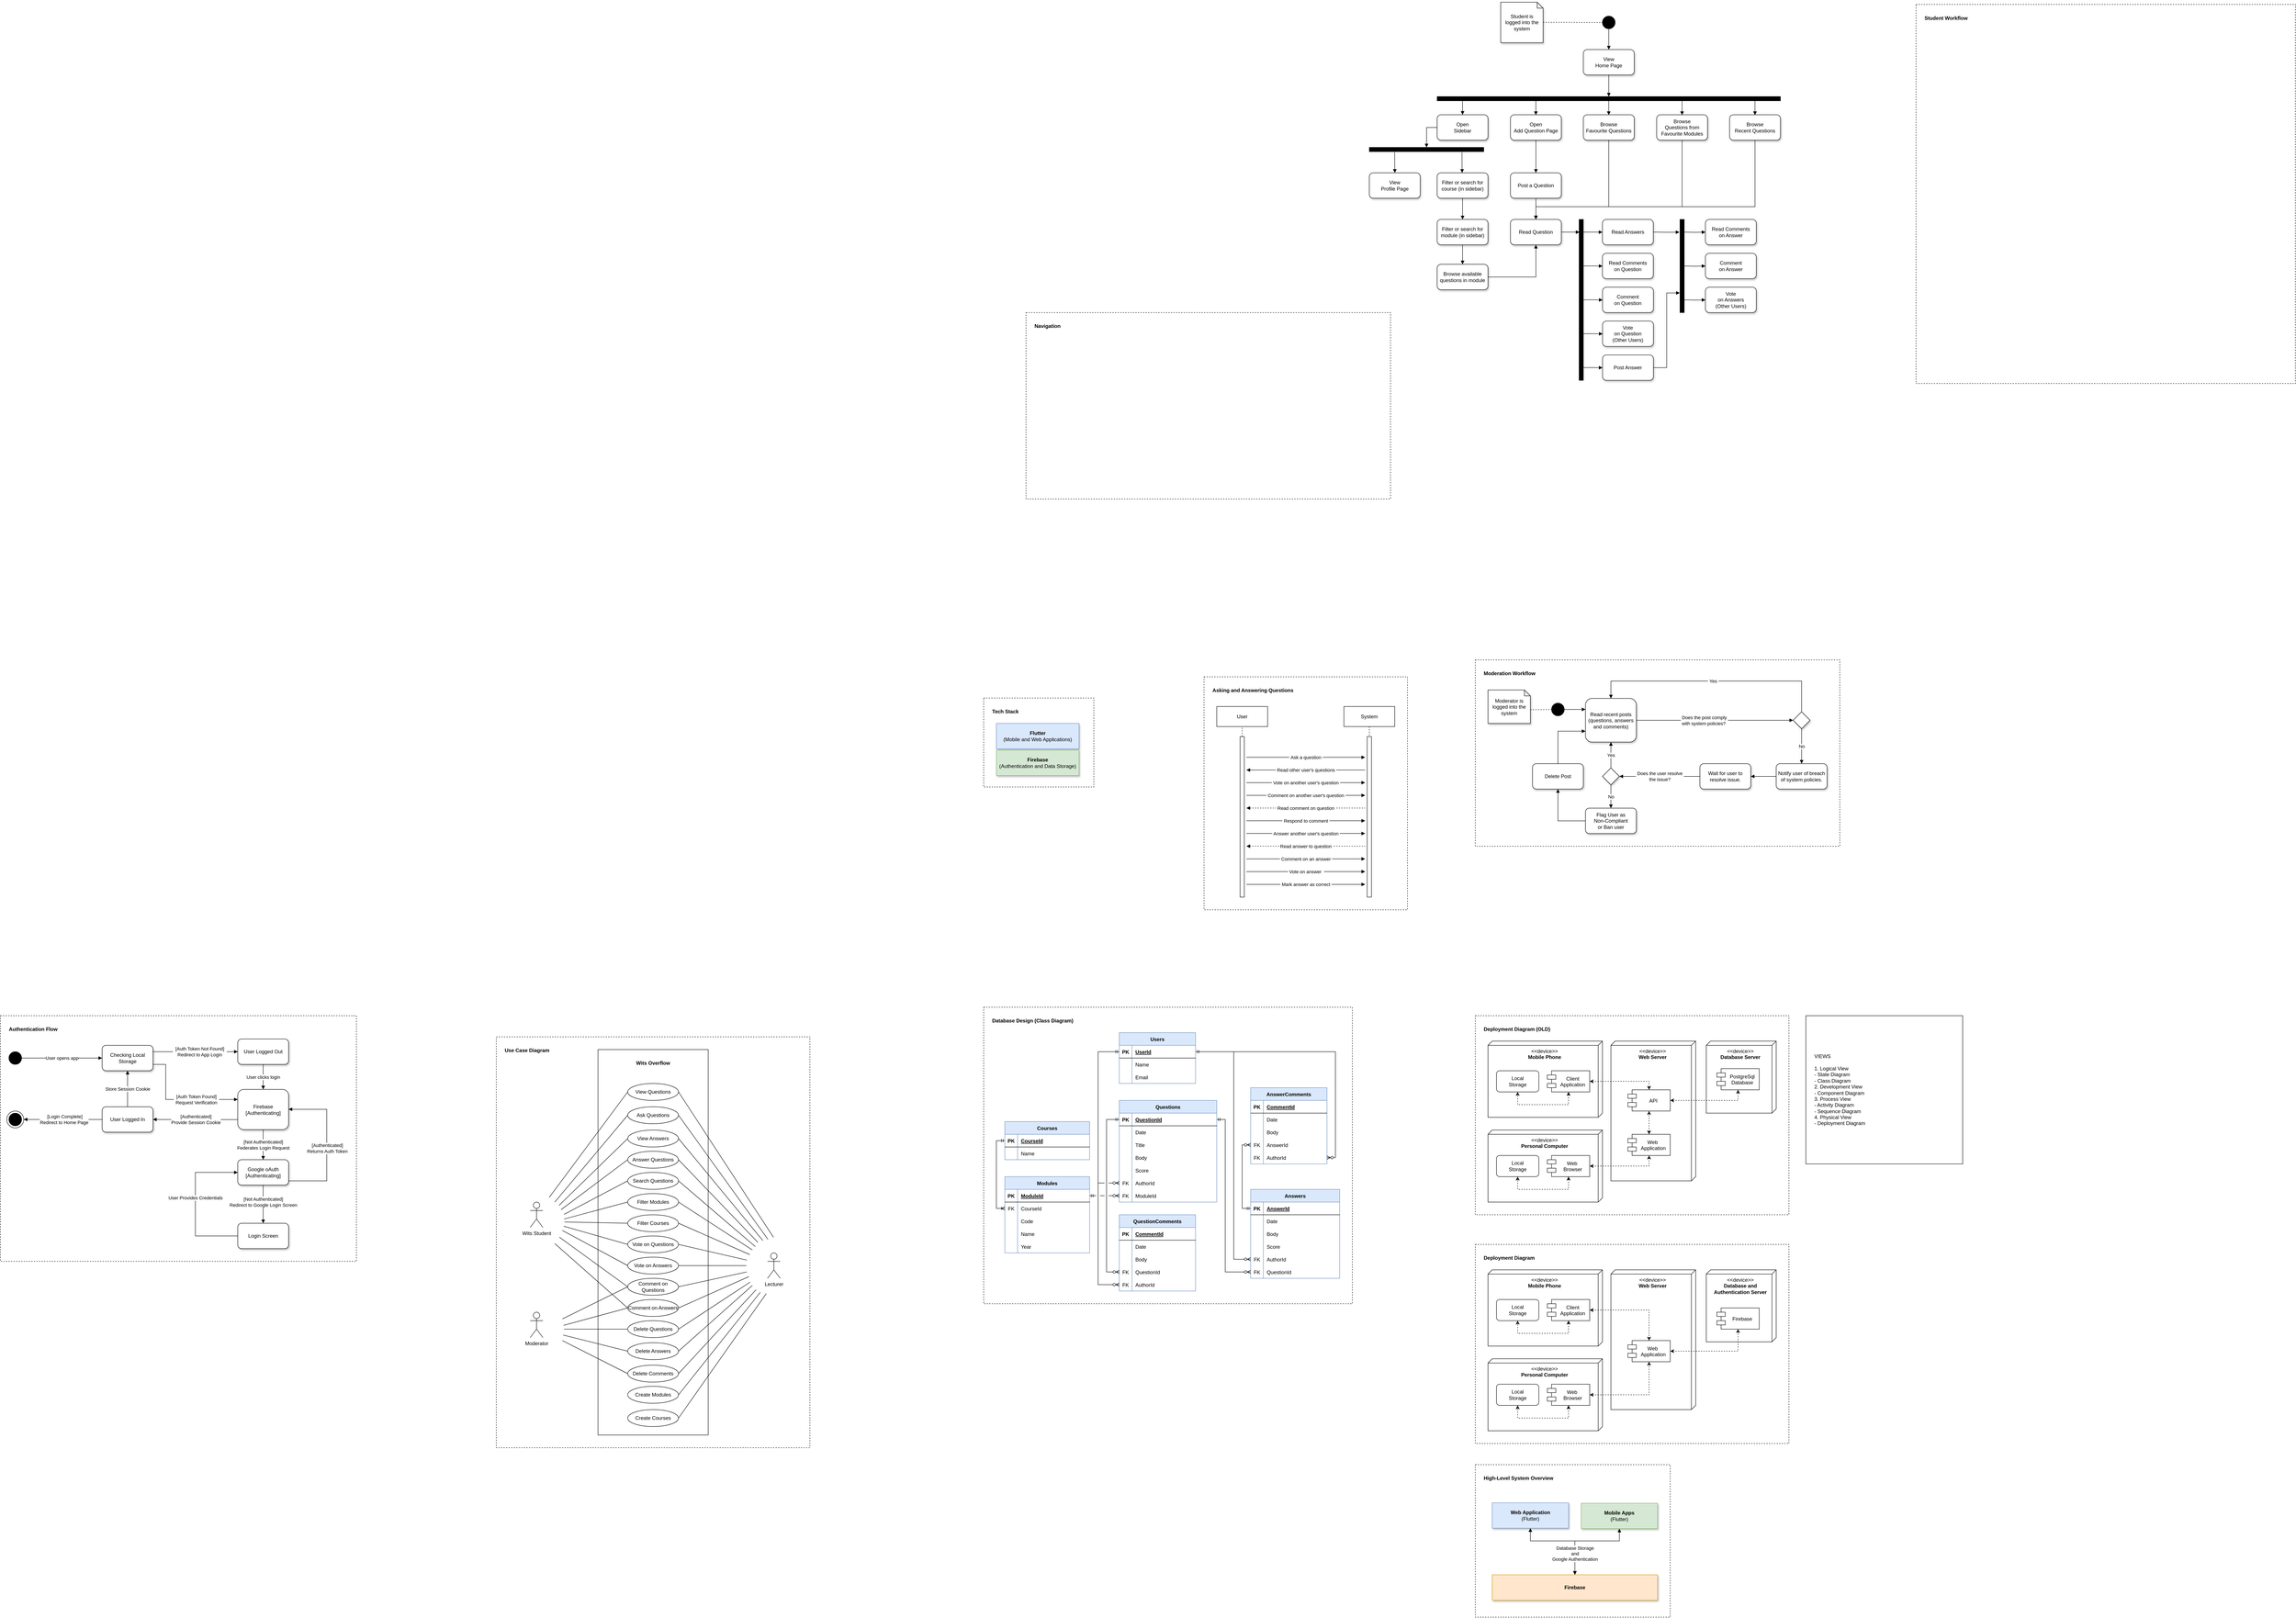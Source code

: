 <mxfile version="14.6.13" type="github">
  <diagram id="XdC1j3IHL-RzZTJf8BNx" name="Page-1">
    <mxGraphModel dx="4929" dy="3050" grid="1" gridSize="10" guides="1" tooltips="1" connect="1" arrows="1" fold="1" page="1" pageScale="1" pageWidth="1169" pageHeight="827" math="0" shadow="0">
      <root>
        <mxCell id="0" />
        <mxCell id="1" parent="0" />
        <mxCell id="cXEcaTY2lwT7MXvua-dQ-148" value="Use Case Diagram" style="rounded=0;whiteSpace=wrap;html=1;shadow=0;verticalAlign=top;spacing=20;fontStyle=1;dashed=1;align=left;" vertex="1" parent="1">
          <mxGeometry x="-2270" y="110" width="740" height="970" as="geometry" />
        </mxCell>
        <mxCell id="cXEcaTY2lwT7MXvua-dQ-151" value="Wits Overflow" style="rounded=0;whiteSpace=wrap;html=1;shadow=0;align=center;verticalAlign=top;spacing=20;fontStyle=1" vertex="1" parent="1">
          <mxGeometry x="-2030" y="140" width="260" height="910" as="geometry" />
        </mxCell>
        <mxCell id="VUR_f_dKXdpQ3Um3fJ8c-2" value="Deployment Diagram (OLD)" style="rounded=0;whiteSpace=wrap;html=1;dashed=1;spacing=20;verticalAlign=top;align=left;fontStyle=1" parent="1" vertex="1">
          <mxGeometry x="40" y="60" width="740" height="470" as="geometry" />
        </mxCell>
        <mxCell id="VUR_f_dKXdpQ3Um3fJ8c-25" value="&amp;lt;&amp;lt;device&amp;gt;&amp;gt;&lt;br&gt;&lt;b&gt;Database Server&lt;/b&gt;" style="verticalAlign=top;align=center;shape=cube;size=10;direction=south;fontStyle=0;html=1;boundedLbl=1;spacingLeft=5;fillColor=#FFFFFF;" parent="1" vertex="1">
          <mxGeometry x="585" y="120" width="165" height="170" as="geometry" />
        </mxCell>
        <mxCell id="VUR_f_dKXdpQ3Um3fJ8c-14" value="" style="group" parent="1" vertex="1" connectable="0">
          <mxGeometry x="70" y="330" width="270" height="170" as="geometry" />
        </mxCell>
        <mxCell id="VUR_f_dKXdpQ3Um3fJ8c-6" value="&amp;lt;&amp;lt;device&amp;gt;&amp;gt;&lt;br&gt;&lt;b&gt;Personal Computer&lt;/b&gt;" style="verticalAlign=top;align=center;shape=cube;size=10;direction=south;fontStyle=0;html=1;boundedLbl=1;spacingLeft=5;fillColor=#FFFFFF;" parent="VUR_f_dKXdpQ3Um3fJ8c-14" vertex="1">
          <mxGeometry width="270" height="170" as="geometry" />
        </mxCell>
        <mxCell id="VUR_f_dKXdpQ3Um3fJ8c-12" value="Web &#xa;Browser" style="shape=module;align=left;spacingLeft=20;align=center;verticalAlign=middle;fillColor=#FFFFFF;" parent="VUR_f_dKXdpQ3Um3fJ8c-14" vertex="1">
          <mxGeometry x="140" y="60" width="100" height="50" as="geometry" />
        </mxCell>
        <mxCell id="VUR_f_dKXdpQ3Um3fJ8c-13" value="Local&lt;br&gt;Storage" style="rounded=1;whiteSpace=wrap;html=1;fillColor=#FFFFFF;align=center;" parent="VUR_f_dKXdpQ3Um3fJ8c-14" vertex="1">
          <mxGeometry x="20" y="60" width="100" height="50" as="geometry" />
        </mxCell>
        <mxCell id="VUR_f_dKXdpQ3Um3fJ8c-11" style="edgeStyle=orthogonalEdgeStyle;rounded=0;orthogonalLoop=1;jettySize=auto;html=1;exitX=0.5;exitY=1;exitDx=0;exitDy=0;entryX=0.5;entryY=1;entryDx=0;entryDy=0;dashed=1;startArrow=classic;startFill=1;" parent="VUR_f_dKXdpQ3Um3fJ8c-14" source="VUR_f_dKXdpQ3Um3fJ8c-12" target="VUR_f_dKXdpQ3Um3fJ8c-13" edge="1">
          <mxGeometry relative="1" as="geometry">
            <Array as="points">
              <mxPoint x="190" y="140" />
              <mxPoint x="70" y="140" />
            </Array>
          </mxGeometry>
        </mxCell>
        <mxCell id="VUR_f_dKXdpQ3Um3fJ8c-15" value="" style="group" parent="1" vertex="1" connectable="0">
          <mxGeometry x="70" y="120" width="270" height="180" as="geometry" />
        </mxCell>
        <mxCell id="VUR_f_dKXdpQ3Um3fJ8c-4" value="&amp;lt;&amp;lt;device&amp;gt;&amp;gt;&lt;br&gt;&lt;b&gt;Mobile Phone&lt;/b&gt;" style="verticalAlign=top;align=center;shape=cube;size=10;direction=south;fontStyle=0;html=1;boundedLbl=1;spacingLeft=5;fillColor=#FFFFFF;" parent="VUR_f_dKXdpQ3Um3fJ8c-15" vertex="1">
          <mxGeometry width="270" height="180" as="geometry" />
        </mxCell>
        <mxCell id="VUR_f_dKXdpQ3Um3fJ8c-7" value="Client&#xa;Application" style="shape=module;align=left;spacingLeft=20;align=center;verticalAlign=middle;fillColor=#FFFFFF;" parent="VUR_f_dKXdpQ3Um3fJ8c-15" vertex="1">
          <mxGeometry x="140" y="70" width="100" height="50" as="geometry" />
        </mxCell>
        <mxCell id="VUR_f_dKXdpQ3Um3fJ8c-8" value="Local&lt;br&gt;Storage" style="rounded=1;whiteSpace=wrap;html=1;fillColor=#FFFFFF;align=center;" parent="VUR_f_dKXdpQ3Um3fJ8c-15" vertex="1">
          <mxGeometry x="20" y="70" width="100" height="50" as="geometry" />
        </mxCell>
        <mxCell id="VUR_f_dKXdpQ3Um3fJ8c-9" style="edgeStyle=orthogonalEdgeStyle;rounded=0;orthogonalLoop=1;jettySize=auto;html=1;exitX=0.5;exitY=1;exitDx=0;exitDy=0;entryX=0.5;entryY=1;entryDx=0;entryDy=0;dashed=1;startArrow=classic;startFill=1;" parent="VUR_f_dKXdpQ3Um3fJ8c-15" source="VUR_f_dKXdpQ3Um3fJ8c-7" target="VUR_f_dKXdpQ3Um3fJ8c-8" edge="1">
          <mxGeometry relative="1" as="geometry">
            <Array as="points">
              <mxPoint x="190" y="150" />
              <mxPoint x="70" y="150" />
            </Array>
          </mxGeometry>
        </mxCell>
        <mxCell id="VUR_f_dKXdpQ3Um3fJ8c-17" value="&amp;lt;&amp;lt;device&amp;gt;&amp;gt;&lt;br&gt;&lt;b&gt;Web Server&lt;/b&gt;" style="verticalAlign=top;align=center;shape=cube;size=10;direction=south;fontStyle=0;html=1;boundedLbl=1;spacingLeft=5;fillColor=#FFFFFF;" parent="1" vertex="1">
          <mxGeometry x="360" y="120" width="200" height="330" as="geometry" />
        </mxCell>
        <mxCell id="VUR_f_dKXdpQ3Um3fJ8c-26" style="edgeStyle=orthogonalEdgeStyle;rounded=0;orthogonalLoop=1;jettySize=auto;html=1;exitX=0.5;exitY=0;exitDx=0;exitDy=0;entryX=0.5;entryY=1;entryDx=0;entryDy=0;dashed=1;startArrow=classic;startFill=1;" parent="1" source="VUR_f_dKXdpQ3Um3fJ8c-18" target="VUR_f_dKXdpQ3Um3fJ8c-23" edge="1">
          <mxGeometry relative="1" as="geometry">
            <Array as="points">
              <mxPoint x="450" y="320" />
              <mxPoint x="450" y="320" />
            </Array>
          </mxGeometry>
        </mxCell>
        <mxCell id="VUR_f_dKXdpQ3Um3fJ8c-18" value="Web &#xa;Application" style="shape=module;align=left;spacingLeft=20;align=center;verticalAlign=middle;fillColor=#FFFFFF;" parent="1" vertex="1">
          <mxGeometry x="400" y="340" width="100" height="50" as="geometry" />
        </mxCell>
        <mxCell id="VUR_f_dKXdpQ3Um3fJ8c-28" style="edgeStyle=orthogonalEdgeStyle;rounded=0;orthogonalLoop=1;jettySize=auto;html=1;exitX=1;exitY=0.5;exitDx=0;exitDy=0;entryX=0.5;entryY=1;entryDx=0;entryDy=0;dashed=1;startArrow=classic;startFill=1;" parent="1" source="VUR_f_dKXdpQ3Um3fJ8c-23" target="VUR_f_dKXdpQ3Um3fJ8c-27" edge="1">
          <mxGeometry relative="1" as="geometry" />
        </mxCell>
        <mxCell id="VUR_f_dKXdpQ3Um3fJ8c-23" value="API" style="shape=module;align=left;spacingLeft=20;align=center;verticalAlign=middle;fillColor=#FFFFFF;" parent="1" vertex="1">
          <mxGeometry x="400" y="235" width="100" height="50" as="geometry" />
        </mxCell>
        <mxCell id="VUR_f_dKXdpQ3Um3fJ8c-27" value="PostgreSql&#xa;Database" style="shape=module;align=left;spacingLeft=20;align=center;verticalAlign=middle;fillColor=#FFFFFF;" parent="1" vertex="1">
          <mxGeometry x="610" y="185" width="100" height="50" as="geometry" />
        </mxCell>
        <mxCell id="VUR_f_dKXdpQ3Um3fJ8c-32" style="edgeStyle=orthogonalEdgeStyle;rounded=0;orthogonalLoop=1;jettySize=auto;html=1;exitX=1;exitY=0.5;exitDx=0;exitDy=0;entryX=0.5;entryY=1;entryDx=0;entryDy=0;dashed=1;startArrow=classic;startFill=1;" parent="1" source="VUR_f_dKXdpQ3Um3fJ8c-12" target="VUR_f_dKXdpQ3Um3fJ8c-18" edge="1">
          <mxGeometry relative="1" as="geometry">
            <Array as="points">
              <mxPoint x="450" y="415" />
            </Array>
          </mxGeometry>
        </mxCell>
        <mxCell id="VUR_f_dKXdpQ3Um3fJ8c-33" style="edgeStyle=orthogonalEdgeStyle;rounded=0;orthogonalLoop=1;jettySize=auto;html=1;exitX=1;exitY=0.5;exitDx=0;exitDy=0;entryX=0.5;entryY=0;entryDx=0;entryDy=0;dashed=1;startArrow=classic;startFill=1;" parent="1" source="VUR_f_dKXdpQ3Um3fJ8c-7" target="VUR_f_dKXdpQ3Um3fJ8c-23" edge="1">
          <mxGeometry relative="1" as="geometry" />
        </mxCell>
        <mxCell id="cXEcaTY2lwT7MXvua-dQ-1" value="VIEWS&lt;br&gt;&lt;br&gt;1. Logical View&lt;br&gt;- State Diagram&lt;br&gt;- Class Diagram&lt;br&gt;2. Development View&lt;br&gt;- Component Diagram&lt;br&gt;3. Process View&lt;br&gt;- Activity Diagram&lt;br&gt;- Sequence Diagram&lt;br&gt;4. Physical View&lt;br&gt;- Deployment Diagram" style="rounded=0;whiteSpace=wrap;html=1;align=left;spacing=20;" vertex="1" parent="1">
          <mxGeometry x="820" y="60" width="370" height="350" as="geometry" />
        </mxCell>
        <mxCell id="cXEcaTY2lwT7MXvua-dQ-2" value="Deployment Diagram" style="rounded=0;whiteSpace=wrap;html=1;dashed=1;spacing=20;verticalAlign=top;align=left;fontStyle=1" vertex="1" parent="1">
          <mxGeometry x="40" y="600" width="740" height="470" as="geometry" />
        </mxCell>
        <mxCell id="cXEcaTY2lwT7MXvua-dQ-3" value="&amp;lt;&amp;lt;device&amp;gt;&amp;gt;&lt;br&gt;&lt;b&gt;Database and &lt;br&gt;Authentication Server&lt;/b&gt;" style="verticalAlign=top;align=center;shape=cube;size=10;direction=south;fontStyle=0;html=1;boundedLbl=1;spacingLeft=5;fillColor=#FFFFFF;" vertex="1" parent="1">
          <mxGeometry x="585" y="660" width="165" height="170" as="geometry" />
        </mxCell>
        <mxCell id="cXEcaTY2lwT7MXvua-dQ-4" value="" style="group" vertex="1" connectable="0" parent="1">
          <mxGeometry x="70" y="870" width="270" height="170" as="geometry" />
        </mxCell>
        <mxCell id="cXEcaTY2lwT7MXvua-dQ-5" value="&amp;lt;&amp;lt;device&amp;gt;&amp;gt;&lt;br&gt;&lt;b&gt;Personal Computer&lt;/b&gt;" style="verticalAlign=top;align=center;shape=cube;size=10;direction=south;fontStyle=0;html=1;boundedLbl=1;spacingLeft=5;fillColor=#FFFFFF;" vertex="1" parent="cXEcaTY2lwT7MXvua-dQ-4">
          <mxGeometry width="270" height="170" as="geometry" />
        </mxCell>
        <mxCell id="cXEcaTY2lwT7MXvua-dQ-6" value="Web &#xa;Browser" style="shape=module;align=left;spacingLeft=20;align=center;verticalAlign=middle;fillColor=#FFFFFF;" vertex="1" parent="cXEcaTY2lwT7MXvua-dQ-4">
          <mxGeometry x="140" y="60" width="100" height="50" as="geometry" />
        </mxCell>
        <mxCell id="cXEcaTY2lwT7MXvua-dQ-7" value="Local&lt;br&gt;Storage" style="rounded=1;whiteSpace=wrap;html=1;fillColor=#FFFFFF;align=center;" vertex="1" parent="cXEcaTY2lwT7MXvua-dQ-4">
          <mxGeometry x="20" y="60" width="100" height="50" as="geometry" />
        </mxCell>
        <mxCell id="cXEcaTY2lwT7MXvua-dQ-8" style="edgeStyle=orthogonalEdgeStyle;rounded=0;orthogonalLoop=1;jettySize=auto;html=1;exitX=0.5;exitY=1;exitDx=0;exitDy=0;entryX=0.5;entryY=1;entryDx=0;entryDy=0;dashed=1;startArrow=classic;startFill=1;" edge="1" parent="cXEcaTY2lwT7MXvua-dQ-4" source="cXEcaTY2lwT7MXvua-dQ-6" target="cXEcaTY2lwT7MXvua-dQ-7">
          <mxGeometry relative="1" as="geometry">
            <Array as="points">
              <mxPoint x="190" y="140" />
              <mxPoint x="70" y="140" />
            </Array>
          </mxGeometry>
        </mxCell>
        <mxCell id="cXEcaTY2lwT7MXvua-dQ-9" value="" style="group" vertex="1" connectable="0" parent="1">
          <mxGeometry x="70" y="660" width="270" height="180" as="geometry" />
        </mxCell>
        <mxCell id="cXEcaTY2lwT7MXvua-dQ-10" value="&amp;lt;&amp;lt;device&amp;gt;&amp;gt;&lt;br&gt;&lt;b&gt;Mobile Phone&lt;/b&gt;" style="verticalAlign=top;align=center;shape=cube;size=10;direction=south;fontStyle=0;html=1;boundedLbl=1;spacingLeft=5;fillColor=#FFFFFF;" vertex="1" parent="cXEcaTY2lwT7MXvua-dQ-9">
          <mxGeometry width="270" height="180" as="geometry" />
        </mxCell>
        <mxCell id="cXEcaTY2lwT7MXvua-dQ-11" value="Client&#xa;Application" style="shape=module;align=left;spacingLeft=20;align=center;verticalAlign=middle;fillColor=#FFFFFF;" vertex="1" parent="cXEcaTY2lwT7MXvua-dQ-9">
          <mxGeometry x="140" y="70" width="100" height="50" as="geometry" />
        </mxCell>
        <mxCell id="cXEcaTY2lwT7MXvua-dQ-12" value="Local&lt;br&gt;Storage" style="rounded=1;whiteSpace=wrap;html=1;fillColor=#FFFFFF;align=center;" vertex="1" parent="cXEcaTY2lwT7MXvua-dQ-9">
          <mxGeometry x="20" y="70" width="100" height="50" as="geometry" />
        </mxCell>
        <mxCell id="cXEcaTY2lwT7MXvua-dQ-13" style="edgeStyle=orthogonalEdgeStyle;rounded=0;orthogonalLoop=1;jettySize=auto;html=1;exitX=0.5;exitY=1;exitDx=0;exitDy=0;entryX=0.5;entryY=1;entryDx=0;entryDy=0;dashed=1;startArrow=classic;startFill=1;" edge="1" parent="cXEcaTY2lwT7MXvua-dQ-9" source="cXEcaTY2lwT7MXvua-dQ-11" target="cXEcaTY2lwT7MXvua-dQ-12">
          <mxGeometry relative="1" as="geometry">
            <Array as="points">
              <mxPoint x="190" y="150" />
              <mxPoint x="70" y="150" />
            </Array>
          </mxGeometry>
        </mxCell>
        <mxCell id="cXEcaTY2lwT7MXvua-dQ-14" value="&amp;lt;&amp;lt;device&amp;gt;&amp;gt;&lt;br&gt;&lt;b&gt;Web Server&lt;/b&gt;" style="verticalAlign=top;align=center;shape=cube;size=10;direction=south;fontStyle=0;html=1;boundedLbl=1;spacingLeft=5;fillColor=#FFFFFF;" vertex="1" parent="1">
          <mxGeometry x="360" y="660" width="200" height="330" as="geometry" />
        </mxCell>
        <mxCell id="cXEcaTY2lwT7MXvua-dQ-16" value="Web &#xa;Application" style="shape=module;align=left;spacingLeft=20;align=center;verticalAlign=middle;fillColor=#FFFFFF;" vertex="1" parent="1">
          <mxGeometry x="400" y="827" width="100" height="50" as="geometry" />
        </mxCell>
        <mxCell id="cXEcaTY2lwT7MXvua-dQ-17" style="edgeStyle=orthogonalEdgeStyle;rounded=0;orthogonalLoop=1;jettySize=auto;html=1;exitX=1;exitY=0.5;exitDx=0;exitDy=0;entryX=0.5;entryY=1;entryDx=0;entryDy=0;dashed=1;startArrow=classic;startFill=1;" edge="1" parent="1" source="cXEcaTY2lwT7MXvua-dQ-16" target="cXEcaTY2lwT7MXvua-dQ-19">
          <mxGeometry relative="1" as="geometry">
            <mxPoint x="500" y="800" as="sourcePoint" />
          </mxGeometry>
        </mxCell>
        <mxCell id="cXEcaTY2lwT7MXvua-dQ-19" value="Firebase" style="shape=module;align=left;spacingLeft=20;align=center;verticalAlign=middle;fillColor=#FFFFFF;" vertex="1" parent="1">
          <mxGeometry x="610" y="750" width="100" height="50" as="geometry" />
        </mxCell>
        <mxCell id="cXEcaTY2lwT7MXvua-dQ-20" style="edgeStyle=orthogonalEdgeStyle;rounded=0;orthogonalLoop=1;jettySize=auto;html=1;exitX=1;exitY=0.5;exitDx=0;exitDy=0;entryX=0.5;entryY=1;entryDx=0;entryDy=0;dashed=1;startArrow=classic;startFill=1;" edge="1" parent="1" source="cXEcaTY2lwT7MXvua-dQ-6" target="cXEcaTY2lwT7MXvua-dQ-16">
          <mxGeometry relative="1" as="geometry">
            <Array as="points">
              <mxPoint x="450" y="955" />
            </Array>
          </mxGeometry>
        </mxCell>
        <mxCell id="cXEcaTY2lwT7MXvua-dQ-21" style="edgeStyle=orthogonalEdgeStyle;rounded=0;orthogonalLoop=1;jettySize=auto;html=1;exitX=1;exitY=0.5;exitDx=0;exitDy=0;entryX=0.5;entryY=0;entryDx=0;entryDy=0;dashed=1;startArrow=classic;startFill=1;" edge="1" parent="1" source="cXEcaTY2lwT7MXvua-dQ-11" target="cXEcaTY2lwT7MXvua-dQ-16">
          <mxGeometry relative="1" as="geometry">
            <mxPoint x="450" y="775" as="targetPoint" />
          </mxGeometry>
        </mxCell>
        <mxCell id="cXEcaTY2lwT7MXvua-dQ-22" value="High-Level System Overview" style="rounded=0;whiteSpace=wrap;html=1;dashed=1;spacing=20;verticalAlign=top;align=left;fontStyle=1" vertex="1" parent="1">
          <mxGeometry x="40" y="1120" width="460" height="360" as="geometry" />
        </mxCell>
        <mxCell id="cXEcaTY2lwT7MXvua-dQ-26" style="edgeStyle=orthogonalEdgeStyle;rounded=0;orthogonalLoop=1;jettySize=auto;html=1;exitX=0.5;exitY=1;exitDx=0;exitDy=0;entryX=0.5;entryY=0;entryDx=0;entryDy=0;startArrow=block;startFill=1;endArrow=block;endFill=1;" edge="1" parent="1" source="cXEcaTY2lwT7MXvua-dQ-23" target="cXEcaTY2lwT7MXvua-dQ-25">
          <mxGeometry relative="1" as="geometry">
            <Array as="points">
              <mxPoint x="170" y="1300" />
              <mxPoint x="275" y="1300" />
            </Array>
          </mxGeometry>
        </mxCell>
        <mxCell id="cXEcaTY2lwT7MXvua-dQ-23" value="&lt;b&gt;Web Application&lt;/b&gt;&lt;br&gt;(Flutter)" style="rounded=0;whiteSpace=wrap;html=1;align=center;shadow=1;fillColor=#dae8fc;strokeColor=#6c8ebf;" vertex="1" parent="1">
          <mxGeometry x="80" y="1210" width="180" height="60" as="geometry" />
        </mxCell>
        <mxCell id="cXEcaTY2lwT7MXvua-dQ-27" style="edgeStyle=orthogonalEdgeStyle;rounded=0;orthogonalLoop=1;jettySize=auto;html=1;exitX=0.5;exitY=1;exitDx=0;exitDy=0;entryX=0.5;entryY=0;entryDx=0;entryDy=0;endArrow=block;endFill=1;startArrow=block;startFill=1;" edge="1" parent="1" source="cXEcaTY2lwT7MXvua-dQ-24" target="cXEcaTY2lwT7MXvua-dQ-25">
          <mxGeometry relative="1" as="geometry">
            <Array as="points">
              <mxPoint x="380" y="1300" />
              <mxPoint x="275" y="1300" />
            </Array>
          </mxGeometry>
        </mxCell>
        <mxCell id="cXEcaTY2lwT7MXvua-dQ-28" value="Database Storage&lt;br&gt;and&lt;br&gt;Google Authentication" style="edgeLabel;html=1;align=center;verticalAlign=middle;resizable=0;points=[];" vertex="1" connectable="0" parent="cXEcaTY2lwT7MXvua-dQ-27">
          <mxGeometry x="0.38" y="1" relative="1" as="geometry">
            <mxPoint x="-1" y="16" as="offset" />
          </mxGeometry>
        </mxCell>
        <mxCell id="cXEcaTY2lwT7MXvua-dQ-24" value="&lt;b&gt;Mobile Apps&lt;/b&gt;&lt;br&gt;(Flutter)" style="rounded=0;whiteSpace=wrap;html=1;align=center;shadow=1;fillColor=#d5e8d4;strokeColor=#82b366;" vertex="1" parent="1">
          <mxGeometry x="290" y="1211" width="180" height="60" as="geometry" />
        </mxCell>
        <mxCell id="cXEcaTY2lwT7MXvua-dQ-25" value="&lt;b&gt;Firebase&lt;/b&gt;" style="rounded=0;whiteSpace=wrap;html=1;align=center;shadow=1;fillColor=#ffe6cc;strokeColor=#d79b00;" vertex="1" parent="1">
          <mxGeometry x="80" y="1380" width="390" height="60" as="geometry" />
        </mxCell>
        <mxCell id="cXEcaTY2lwT7MXvua-dQ-29" value="Database Design (Class Diagram)" style="rounded=0;whiteSpace=wrap;html=1;shadow=0;verticalAlign=top;spacing=20;fontStyle=1;dashed=1;align=left;" vertex="1" parent="1">
          <mxGeometry x="-1120" y="40" width="870" height="700" as="geometry" />
        </mxCell>
        <mxCell id="cXEcaTY2lwT7MXvua-dQ-30" style="edgeStyle=orthogonalEdgeStyle;rounded=0;orthogonalLoop=1;jettySize=auto;html=1;exitX=0;exitY=0.5;exitDx=0;exitDy=0;entryX=0;entryY=0.5;entryDx=0;entryDy=0;startArrow=ERmandOne;startFill=0;endArrow=ERzeroToMany;endFill=1;jumpStyle=none;" edge="1" parent="1" source="cXEcaTY2lwT7MXvua-dQ-128" target="cXEcaTY2lwT7MXvua-dQ-44">
          <mxGeometry relative="1" as="geometry">
            <mxPoint x="-730" y="145" as="sourcePoint" />
            <mxPoint x="-740" y="695" as="targetPoint" />
            <Array as="points">
              <mxPoint x="-850" y="145" />
              <mxPoint x="-850" y="695" />
            </Array>
          </mxGeometry>
        </mxCell>
        <mxCell id="cXEcaTY2lwT7MXvua-dQ-31" value="QuestionComments" style="shape=table;startSize=30;container=1;collapsible=1;childLayout=tableLayout;fixedRows=1;rowLines=0;fontStyle=1;align=center;resizeLast=1;fillColor=#dae8fc;strokeColor=#6c8ebf;" vertex="1" parent="1">
          <mxGeometry x="-800" y="530" width="180" height="180" as="geometry" />
        </mxCell>
        <mxCell id="cXEcaTY2lwT7MXvua-dQ-32" value="" style="shape=partialRectangle;collapsible=0;dropTarget=0;pointerEvents=0;fillColor=none;top=0;left=0;bottom=1;right=0;points=[[0,0.5],[1,0.5]];portConstraint=eastwest;" vertex="1" parent="cXEcaTY2lwT7MXvua-dQ-31">
          <mxGeometry y="30" width="180" height="30" as="geometry" />
        </mxCell>
        <mxCell id="cXEcaTY2lwT7MXvua-dQ-33" value="PK" style="shape=partialRectangle;connectable=0;fillColor=none;top=0;left=0;bottom=0;right=0;fontStyle=1;overflow=hidden;" vertex="1" parent="cXEcaTY2lwT7MXvua-dQ-32">
          <mxGeometry width="30" height="30" as="geometry" />
        </mxCell>
        <mxCell id="cXEcaTY2lwT7MXvua-dQ-34" value="CommentId" style="shape=partialRectangle;connectable=0;fillColor=none;top=0;left=0;bottom=0;right=0;align=left;spacingLeft=6;fontStyle=5;overflow=hidden;" vertex="1" parent="cXEcaTY2lwT7MXvua-dQ-32">
          <mxGeometry x="30" width="150" height="30" as="geometry" />
        </mxCell>
        <mxCell id="cXEcaTY2lwT7MXvua-dQ-35" value="" style="shape=partialRectangle;collapsible=0;dropTarget=0;pointerEvents=0;fillColor=none;top=0;left=0;bottom=0;right=0;points=[[0,0.5],[1,0.5]];portConstraint=eastwest;" vertex="1" parent="cXEcaTY2lwT7MXvua-dQ-31">
          <mxGeometry y="60" width="180" height="30" as="geometry" />
        </mxCell>
        <mxCell id="cXEcaTY2lwT7MXvua-dQ-36" value="" style="shape=partialRectangle;connectable=0;fillColor=none;top=0;left=0;bottom=0;right=0;editable=1;overflow=hidden;" vertex="1" parent="cXEcaTY2lwT7MXvua-dQ-35">
          <mxGeometry width="30" height="30" as="geometry" />
        </mxCell>
        <mxCell id="cXEcaTY2lwT7MXvua-dQ-37" value="Date" style="shape=partialRectangle;connectable=0;fillColor=none;top=0;left=0;bottom=0;right=0;align=left;spacingLeft=6;overflow=hidden;" vertex="1" parent="cXEcaTY2lwT7MXvua-dQ-35">
          <mxGeometry x="30" width="150" height="30" as="geometry" />
        </mxCell>
        <mxCell id="cXEcaTY2lwT7MXvua-dQ-38" value="" style="shape=partialRectangle;collapsible=0;dropTarget=0;pointerEvents=0;fillColor=none;top=0;left=0;bottom=0;right=0;points=[[0,0.5],[1,0.5]];portConstraint=eastwest;" vertex="1" parent="cXEcaTY2lwT7MXvua-dQ-31">
          <mxGeometry y="90" width="180" height="30" as="geometry" />
        </mxCell>
        <mxCell id="cXEcaTY2lwT7MXvua-dQ-39" value="" style="shape=partialRectangle;connectable=0;fillColor=none;top=0;left=0;bottom=0;right=0;editable=1;overflow=hidden;" vertex="1" parent="cXEcaTY2lwT7MXvua-dQ-38">
          <mxGeometry width="30" height="30" as="geometry" />
        </mxCell>
        <mxCell id="cXEcaTY2lwT7MXvua-dQ-40" value="Body" style="shape=partialRectangle;connectable=0;fillColor=none;top=0;left=0;bottom=0;right=0;align=left;spacingLeft=6;overflow=hidden;" vertex="1" parent="cXEcaTY2lwT7MXvua-dQ-38">
          <mxGeometry x="30" width="150" height="30" as="geometry" />
        </mxCell>
        <mxCell id="cXEcaTY2lwT7MXvua-dQ-41" value="" style="shape=partialRectangle;collapsible=0;dropTarget=0;pointerEvents=0;fillColor=none;top=0;left=0;bottom=0;right=0;points=[[0,0.5],[1,0.5]];portConstraint=eastwest;" vertex="1" parent="cXEcaTY2lwT7MXvua-dQ-31">
          <mxGeometry y="120" width="180" height="30" as="geometry" />
        </mxCell>
        <mxCell id="cXEcaTY2lwT7MXvua-dQ-42" value="FK" style="shape=partialRectangle;connectable=0;fillColor=none;top=0;left=0;bottom=0;right=0;fontStyle=0;overflow=hidden;" vertex="1" parent="cXEcaTY2lwT7MXvua-dQ-41">
          <mxGeometry width="30" height="30" as="geometry" />
        </mxCell>
        <mxCell id="cXEcaTY2lwT7MXvua-dQ-43" value="QuestionId" style="shape=partialRectangle;connectable=0;fillColor=none;top=0;left=0;bottom=0;right=0;align=left;spacingLeft=6;fontStyle=0;overflow=hidden;" vertex="1" parent="cXEcaTY2lwT7MXvua-dQ-41">
          <mxGeometry x="30" width="150" height="30" as="geometry" />
        </mxCell>
        <mxCell id="cXEcaTY2lwT7MXvua-dQ-44" value="" style="shape=partialRectangle;collapsible=0;dropTarget=0;pointerEvents=0;fillColor=none;top=0;left=0;bottom=0;right=0;points=[[0,0.5],[1,0.5]];portConstraint=eastwest;" vertex="1" parent="cXEcaTY2lwT7MXvua-dQ-31">
          <mxGeometry y="150" width="180" height="30" as="geometry" />
        </mxCell>
        <mxCell id="cXEcaTY2lwT7MXvua-dQ-45" value="FK" style="shape=partialRectangle;connectable=0;fillColor=none;top=0;left=0;bottom=0;right=0;editable=1;overflow=hidden;" vertex="1" parent="cXEcaTY2lwT7MXvua-dQ-44">
          <mxGeometry width="30" height="30" as="geometry" />
        </mxCell>
        <mxCell id="cXEcaTY2lwT7MXvua-dQ-46" value="AuthorId" style="shape=partialRectangle;connectable=0;fillColor=none;top=0;left=0;bottom=0;right=0;align=left;spacingLeft=6;overflow=hidden;" vertex="1" parent="cXEcaTY2lwT7MXvua-dQ-44">
          <mxGeometry x="30" width="150" height="30" as="geometry" />
        </mxCell>
        <mxCell id="cXEcaTY2lwT7MXvua-dQ-47" value="Questions" style="shape=table;startSize=30;container=1;collapsible=1;childLayout=tableLayout;fixedRows=1;rowLines=0;fontStyle=1;align=center;resizeLast=1;fillColor=#dae8fc;strokeColor=#6c8ebf;" vertex="1" parent="1">
          <mxGeometry x="-800" y="260" width="230" height="240" as="geometry" />
        </mxCell>
        <mxCell id="cXEcaTY2lwT7MXvua-dQ-48" value="" style="shape=partialRectangle;collapsible=0;dropTarget=0;pointerEvents=0;fillColor=none;top=0;left=0;bottom=1;right=0;points=[[0,0.5],[1,0.5]];portConstraint=eastwest;" vertex="1" parent="cXEcaTY2lwT7MXvua-dQ-47">
          <mxGeometry y="30" width="230" height="30" as="geometry" />
        </mxCell>
        <mxCell id="cXEcaTY2lwT7MXvua-dQ-49" value="PK" style="shape=partialRectangle;connectable=0;fillColor=none;top=0;left=0;bottom=0;right=0;fontStyle=1;overflow=hidden;" vertex="1" parent="cXEcaTY2lwT7MXvua-dQ-48">
          <mxGeometry width="30" height="30" as="geometry" />
        </mxCell>
        <mxCell id="cXEcaTY2lwT7MXvua-dQ-50" value="QuestionId" style="shape=partialRectangle;connectable=0;fillColor=none;top=0;left=0;bottom=0;right=0;align=left;spacingLeft=6;fontStyle=5;overflow=hidden;" vertex="1" parent="cXEcaTY2lwT7MXvua-dQ-48">
          <mxGeometry x="30" width="200" height="30" as="geometry" />
        </mxCell>
        <mxCell id="cXEcaTY2lwT7MXvua-dQ-51" value="" style="shape=partialRectangle;collapsible=0;dropTarget=0;pointerEvents=0;fillColor=none;top=0;left=0;bottom=0;right=0;points=[[0,0.5],[1,0.5]];portConstraint=eastwest;" vertex="1" parent="cXEcaTY2lwT7MXvua-dQ-47">
          <mxGeometry y="60" width="230" height="30" as="geometry" />
        </mxCell>
        <mxCell id="cXEcaTY2lwT7MXvua-dQ-52" value="" style="shape=partialRectangle;connectable=0;fillColor=none;top=0;left=0;bottom=0;right=0;editable=1;overflow=hidden;" vertex="1" parent="cXEcaTY2lwT7MXvua-dQ-51">
          <mxGeometry width="30" height="30" as="geometry" />
        </mxCell>
        <mxCell id="cXEcaTY2lwT7MXvua-dQ-53" value="Date" style="shape=partialRectangle;connectable=0;fillColor=none;top=0;left=0;bottom=0;right=0;align=left;spacingLeft=6;overflow=hidden;" vertex="1" parent="cXEcaTY2lwT7MXvua-dQ-51">
          <mxGeometry x="30" width="200" height="30" as="geometry" />
        </mxCell>
        <mxCell id="cXEcaTY2lwT7MXvua-dQ-54" value="" style="shape=partialRectangle;collapsible=0;dropTarget=0;pointerEvents=0;fillColor=none;top=0;left=0;bottom=0;right=0;points=[[0,0.5],[1,0.5]];portConstraint=eastwest;" vertex="1" parent="cXEcaTY2lwT7MXvua-dQ-47">
          <mxGeometry y="90" width="230" height="30" as="geometry" />
        </mxCell>
        <mxCell id="cXEcaTY2lwT7MXvua-dQ-55" value="" style="shape=partialRectangle;connectable=0;fillColor=none;top=0;left=0;bottom=0;right=0;editable=1;overflow=hidden;" vertex="1" parent="cXEcaTY2lwT7MXvua-dQ-54">
          <mxGeometry width="30" height="30" as="geometry" />
        </mxCell>
        <mxCell id="cXEcaTY2lwT7MXvua-dQ-56" value="Title" style="shape=partialRectangle;connectable=0;fillColor=none;top=0;left=0;bottom=0;right=0;align=left;spacingLeft=6;overflow=hidden;" vertex="1" parent="cXEcaTY2lwT7MXvua-dQ-54">
          <mxGeometry x="30" width="200" height="30" as="geometry" />
        </mxCell>
        <mxCell id="cXEcaTY2lwT7MXvua-dQ-57" style="shape=partialRectangle;collapsible=0;dropTarget=0;pointerEvents=0;fillColor=none;top=0;left=0;bottom=0;right=0;points=[[0,0.5],[1,0.5]];portConstraint=eastwest;" vertex="1" parent="cXEcaTY2lwT7MXvua-dQ-47">
          <mxGeometry y="120" width="230" height="30" as="geometry" />
        </mxCell>
        <mxCell id="cXEcaTY2lwT7MXvua-dQ-58" style="shape=partialRectangle;connectable=0;fillColor=none;top=0;left=0;bottom=0;right=0;editable=1;overflow=hidden;" vertex="1" parent="cXEcaTY2lwT7MXvua-dQ-57">
          <mxGeometry width="30" height="30" as="geometry" />
        </mxCell>
        <mxCell id="cXEcaTY2lwT7MXvua-dQ-59" value="Body" style="shape=partialRectangle;connectable=0;fillColor=none;top=0;left=0;bottom=0;right=0;align=left;spacingLeft=6;overflow=hidden;" vertex="1" parent="cXEcaTY2lwT7MXvua-dQ-57">
          <mxGeometry x="30" width="200" height="30" as="geometry" />
        </mxCell>
        <mxCell id="cXEcaTY2lwT7MXvua-dQ-60" value="" style="shape=partialRectangle;collapsible=0;dropTarget=0;pointerEvents=0;fillColor=none;top=0;left=0;bottom=0;right=0;points=[[0,0.5],[1,0.5]];portConstraint=eastwest;" vertex="1" parent="cXEcaTY2lwT7MXvua-dQ-47">
          <mxGeometry y="150" width="230" height="30" as="geometry" />
        </mxCell>
        <mxCell id="cXEcaTY2lwT7MXvua-dQ-61" value="" style="shape=partialRectangle;connectable=0;fillColor=none;top=0;left=0;bottom=0;right=0;editable=1;overflow=hidden;" vertex="1" parent="cXEcaTY2lwT7MXvua-dQ-60">
          <mxGeometry width="30" height="30" as="geometry" />
        </mxCell>
        <mxCell id="cXEcaTY2lwT7MXvua-dQ-62" value="Score" style="shape=partialRectangle;connectable=0;fillColor=none;top=0;left=0;bottom=0;right=0;align=left;spacingLeft=6;overflow=hidden;" vertex="1" parent="cXEcaTY2lwT7MXvua-dQ-60">
          <mxGeometry x="30" width="200" height="30" as="geometry" />
        </mxCell>
        <mxCell id="cXEcaTY2lwT7MXvua-dQ-63" value="" style="shape=partialRectangle;collapsible=0;dropTarget=0;pointerEvents=0;fillColor=none;top=0;left=0;bottom=0;right=0;points=[[0,0.5],[1,0.5]];portConstraint=eastwest;" vertex="1" parent="cXEcaTY2lwT7MXvua-dQ-47">
          <mxGeometry y="180" width="230" height="30" as="geometry" />
        </mxCell>
        <mxCell id="cXEcaTY2lwT7MXvua-dQ-64" value="FK" style="shape=partialRectangle;connectable=0;fillColor=none;top=0;left=0;bottom=0;right=0;fontStyle=0;overflow=hidden;" vertex="1" parent="cXEcaTY2lwT7MXvua-dQ-63">
          <mxGeometry width="30" height="30" as="geometry" />
        </mxCell>
        <mxCell id="cXEcaTY2lwT7MXvua-dQ-65" value="AuthorId" style="shape=partialRectangle;connectable=0;fillColor=none;top=0;left=0;bottom=0;right=0;align=left;spacingLeft=6;fontStyle=0;overflow=hidden;" vertex="1" parent="cXEcaTY2lwT7MXvua-dQ-63">
          <mxGeometry x="30" width="200" height="30" as="geometry" />
        </mxCell>
        <mxCell id="cXEcaTY2lwT7MXvua-dQ-66" value="" style="shape=partialRectangle;collapsible=0;dropTarget=0;pointerEvents=0;fillColor=none;top=0;left=0;bottom=0;right=0;points=[[0,0.5],[1,0.5]];portConstraint=eastwest;" vertex="1" parent="cXEcaTY2lwT7MXvua-dQ-47">
          <mxGeometry y="210" width="230" height="30" as="geometry" />
        </mxCell>
        <mxCell id="cXEcaTY2lwT7MXvua-dQ-67" value="FK" style="shape=partialRectangle;connectable=0;fillColor=none;top=0;left=0;bottom=0;right=0;fontStyle=0;overflow=hidden;" vertex="1" parent="cXEcaTY2lwT7MXvua-dQ-66">
          <mxGeometry width="30" height="30" as="geometry" />
        </mxCell>
        <mxCell id="cXEcaTY2lwT7MXvua-dQ-68" value="ModuleId" style="shape=partialRectangle;connectable=0;fillColor=none;top=0;left=0;bottom=0;right=0;align=left;spacingLeft=6;fontStyle=0;overflow=hidden;" vertex="1" parent="cXEcaTY2lwT7MXvua-dQ-66">
          <mxGeometry x="30" width="200" height="30" as="geometry" />
        </mxCell>
        <mxCell id="cXEcaTY2lwT7MXvua-dQ-69" value="Answers" style="shape=table;startSize=30;container=1;collapsible=1;childLayout=tableLayout;fixedRows=1;rowLines=0;fontStyle=1;align=center;resizeLast=1;fillColor=#dae8fc;strokeColor=#6c8ebf;" vertex="1" parent="1">
          <mxGeometry x="-490" y="470" width="210" height="210" as="geometry" />
        </mxCell>
        <mxCell id="cXEcaTY2lwT7MXvua-dQ-70" value="" style="shape=partialRectangle;collapsible=0;dropTarget=0;pointerEvents=0;fillColor=none;top=0;left=0;bottom=1;right=0;points=[[0,0.5],[1,0.5]];portConstraint=eastwest;" vertex="1" parent="cXEcaTY2lwT7MXvua-dQ-69">
          <mxGeometry y="30" width="210" height="30" as="geometry" />
        </mxCell>
        <mxCell id="cXEcaTY2lwT7MXvua-dQ-71" value="PK" style="shape=partialRectangle;connectable=0;fillColor=none;top=0;left=0;bottom=0;right=0;fontStyle=1;overflow=hidden;" vertex="1" parent="cXEcaTY2lwT7MXvua-dQ-70">
          <mxGeometry width="30" height="30" as="geometry" />
        </mxCell>
        <mxCell id="cXEcaTY2lwT7MXvua-dQ-72" value="AnswerId" style="shape=partialRectangle;connectable=0;fillColor=none;top=0;left=0;bottom=0;right=0;align=left;spacingLeft=6;fontStyle=5;overflow=hidden;" vertex="1" parent="cXEcaTY2lwT7MXvua-dQ-70">
          <mxGeometry x="30" width="180" height="30" as="geometry" />
        </mxCell>
        <mxCell id="cXEcaTY2lwT7MXvua-dQ-73" value="" style="shape=partialRectangle;collapsible=0;dropTarget=0;pointerEvents=0;fillColor=none;top=0;left=0;bottom=0;right=0;points=[[0,0.5],[1,0.5]];portConstraint=eastwest;" vertex="1" parent="cXEcaTY2lwT7MXvua-dQ-69">
          <mxGeometry y="60" width="210" height="30" as="geometry" />
        </mxCell>
        <mxCell id="cXEcaTY2lwT7MXvua-dQ-74" value="" style="shape=partialRectangle;connectable=0;fillColor=none;top=0;left=0;bottom=0;right=0;editable=1;overflow=hidden;" vertex="1" parent="cXEcaTY2lwT7MXvua-dQ-73">
          <mxGeometry width="30" height="30" as="geometry" />
        </mxCell>
        <mxCell id="cXEcaTY2lwT7MXvua-dQ-75" value="Date" style="shape=partialRectangle;connectable=0;fillColor=none;top=0;left=0;bottom=0;right=0;align=left;spacingLeft=6;overflow=hidden;" vertex="1" parent="cXEcaTY2lwT7MXvua-dQ-73">
          <mxGeometry x="30" width="180" height="30" as="geometry" />
        </mxCell>
        <mxCell id="cXEcaTY2lwT7MXvua-dQ-76" value="" style="shape=partialRectangle;collapsible=0;dropTarget=0;pointerEvents=0;fillColor=none;top=0;left=0;bottom=0;right=0;points=[[0,0.5],[1,0.5]];portConstraint=eastwest;" vertex="1" parent="cXEcaTY2lwT7MXvua-dQ-69">
          <mxGeometry y="90" width="210" height="30" as="geometry" />
        </mxCell>
        <mxCell id="cXEcaTY2lwT7MXvua-dQ-77" value="" style="shape=partialRectangle;connectable=0;fillColor=none;top=0;left=0;bottom=0;right=0;editable=1;overflow=hidden;" vertex="1" parent="cXEcaTY2lwT7MXvua-dQ-76">
          <mxGeometry width="30" height="30" as="geometry" />
        </mxCell>
        <mxCell id="cXEcaTY2lwT7MXvua-dQ-78" value="Body" style="shape=partialRectangle;connectable=0;fillColor=none;top=0;left=0;bottom=0;right=0;align=left;spacingLeft=6;overflow=hidden;" vertex="1" parent="cXEcaTY2lwT7MXvua-dQ-76">
          <mxGeometry x="30" width="180" height="30" as="geometry" />
        </mxCell>
        <mxCell id="cXEcaTY2lwT7MXvua-dQ-79" value="" style="shape=partialRectangle;collapsible=0;dropTarget=0;pointerEvents=0;fillColor=none;top=0;left=0;bottom=0;right=0;points=[[0,0.5],[1,0.5]];portConstraint=eastwest;" vertex="1" parent="cXEcaTY2lwT7MXvua-dQ-69">
          <mxGeometry y="120" width="210" height="30" as="geometry" />
        </mxCell>
        <mxCell id="cXEcaTY2lwT7MXvua-dQ-80" value="" style="shape=partialRectangle;connectable=0;fillColor=none;top=0;left=0;bottom=0;right=0;editable=1;overflow=hidden;" vertex="1" parent="cXEcaTY2lwT7MXvua-dQ-79">
          <mxGeometry width="30" height="30" as="geometry" />
        </mxCell>
        <mxCell id="cXEcaTY2lwT7MXvua-dQ-81" value="Score" style="shape=partialRectangle;connectable=0;fillColor=none;top=0;left=0;bottom=0;right=0;align=left;spacingLeft=6;overflow=hidden;" vertex="1" parent="cXEcaTY2lwT7MXvua-dQ-79">
          <mxGeometry x="30" width="180" height="30" as="geometry" />
        </mxCell>
        <mxCell id="cXEcaTY2lwT7MXvua-dQ-82" value="" style="shape=partialRectangle;collapsible=0;dropTarget=0;pointerEvents=0;fillColor=none;top=0;left=0;bottom=0;right=0;points=[[0,0.5],[1,0.5]];portConstraint=eastwest;" vertex="1" parent="cXEcaTY2lwT7MXvua-dQ-69">
          <mxGeometry y="150" width="210" height="30" as="geometry" />
        </mxCell>
        <mxCell id="cXEcaTY2lwT7MXvua-dQ-83" value="FK" style="shape=partialRectangle;connectable=0;fillColor=none;top=0;left=0;bottom=0;right=0;fontStyle=0;overflow=hidden;" vertex="1" parent="cXEcaTY2lwT7MXvua-dQ-82">
          <mxGeometry width="30" height="30" as="geometry" />
        </mxCell>
        <mxCell id="cXEcaTY2lwT7MXvua-dQ-84" value="AuthorId" style="shape=partialRectangle;connectable=0;fillColor=none;top=0;left=0;bottom=0;right=0;align=left;spacingLeft=6;fontStyle=0;overflow=hidden;" vertex="1" parent="cXEcaTY2lwT7MXvua-dQ-82">
          <mxGeometry x="30" width="180" height="30" as="geometry" />
        </mxCell>
        <mxCell id="cXEcaTY2lwT7MXvua-dQ-85" value="" style="shape=partialRectangle;collapsible=0;dropTarget=0;pointerEvents=0;fillColor=none;top=0;left=0;bottom=0;right=0;points=[[0,0.5],[1,0.5]];portConstraint=eastwest;" vertex="1" parent="cXEcaTY2lwT7MXvua-dQ-69">
          <mxGeometry y="180" width="210" height="30" as="geometry" />
        </mxCell>
        <mxCell id="cXEcaTY2lwT7MXvua-dQ-86" value="FK" style="shape=partialRectangle;connectable=0;fillColor=none;top=0;left=0;bottom=0;right=0;fontStyle=0;overflow=hidden;" vertex="1" parent="cXEcaTY2lwT7MXvua-dQ-85">
          <mxGeometry width="30" height="30" as="geometry" />
        </mxCell>
        <mxCell id="cXEcaTY2lwT7MXvua-dQ-87" value="QuestionId" style="shape=partialRectangle;connectable=0;fillColor=none;top=0;left=0;bottom=0;right=0;align=left;spacingLeft=6;fontStyle=0;overflow=hidden;" vertex="1" parent="cXEcaTY2lwT7MXvua-dQ-85">
          <mxGeometry x="30" width="180" height="30" as="geometry" />
        </mxCell>
        <mxCell id="cXEcaTY2lwT7MXvua-dQ-88" value="Modules" style="shape=table;startSize=30;container=1;collapsible=1;childLayout=tableLayout;fixedRows=1;rowLines=0;fontStyle=1;align=center;resizeLast=1;fillColor=#dae8fc;strokeColor=#6c8ebf;" vertex="1" parent="1">
          <mxGeometry x="-1070" y="440" width="200" height="180" as="geometry" />
        </mxCell>
        <mxCell id="cXEcaTY2lwT7MXvua-dQ-89" value="" style="shape=partialRectangle;collapsible=0;dropTarget=0;pointerEvents=0;fillColor=none;top=0;left=0;bottom=1;right=0;points=[[0,0.5],[1,0.5]];portConstraint=eastwest;" vertex="1" parent="cXEcaTY2lwT7MXvua-dQ-88">
          <mxGeometry y="30" width="200" height="30" as="geometry" />
        </mxCell>
        <mxCell id="cXEcaTY2lwT7MXvua-dQ-90" value="PK" style="shape=partialRectangle;connectable=0;fillColor=none;top=0;left=0;bottom=0;right=0;fontStyle=1;overflow=hidden;" vertex="1" parent="cXEcaTY2lwT7MXvua-dQ-89">
          <mxGeometry width="30" height="30" as="geometry" />
        </mxCell>
        <mxCell id="cXEcaTY2lwT7MXvua-dQ-91" value="ModuleId" style="shape=partialRectangle;connectable=0;fillColor=none;top=0;left=0;bottom=0;right=0;align=left;spacingLeft=6;fontStyle=5;overflow=hidden;" vertex="1" parent="cXEcaTY2lwT7MXvua-dQ-89">
          <mxGeometry x="30" width="170" height="30" as="geometry" />
        </mxCell>
        <mxCell id="cXEcaTY2lwT7MXvua-dQ-92" value="" style="shape=partialRectangle;collapsible=0;dropTarget=0;pointerEvents=0;fillColor=none;top=0;left=0;bottom=0;right=0;points=[[0,0.5],[1,0.5]];portConstraint=eastwest;" vertex="1" parent="cXEcaTY2lwT7MXvua-dQ-88">
          <mxGeometry y="60" width="200" height="30" as="geometry" />
        </mxCell>
        <mxCell id="cXEcaTY2lwT7MXvua-dQ-93" value="FK" style="shape=partialRectangle;connectable=0;fillColor=none;top=0;left=0;bottom=0;right=0;fontStyle=0;overflow=hidden;" vertex="1" parent="cXEcaTY2lwT7MXvua-dQ-92">
          <mxGeometry width="30" height="30" as="geometry" />
        </mxCell>
        <mxCell id="cXEcaTY2lwT7MXvua-dQ-94" value="CourseId" style="shape=partialRectangle;connectable=0;fillColor=none;top=0;left=0;bottom=0;right=0;align=left;spacingLeft=6;fontStyle=0;overflow=hidden;" vertex="1" parent="cXEcaTY2lwT7MXvua-dQ-92">
          <mxGeometry x="30" width="170" height="30" as="geometry" />
        </mxCell>
        <mxCell id="cXEcaTY2lwT7MXvua-dQ-95" value="" style="shape=partialRectangle;collapsible=0;dropTarget=0;pointerEvents=0;fillColor=none;top=0;left=0;bottom=0;right=0;points=[[0,0.5],[1,0.5]];portConstraint=eastwest;" vertex="1" parent="cXEcaTY2lwT7MXvua-dQ-88">
          <mxGeometry y="90" width="200" height="30" as="geometry" />
        </mxCell>
        <mxCell id="cXEcaTY2lwT7MXvua-dQ-96" value="" style="shape=partialRectangle;connectable=0;fillColor=none;top=0;left=0;bottom=0;right=0;editable=1;overflow=hidden;" vertex="1" parent="cXEcaTY2lwT7MXvua-dQ-95">
          <mxGeometry width="30" height="30" as="geometry" />
        </mxCell>
        <mxCell id="cXEcaTY2lwT7MXvua-dQ-97" value="Code" style="shape=partialRectangle;connectable=0;fillColor=none;top=0;left=0;bottom=0;right=0;align=left;spacingLeft=6;overflow=hidden;" vertex="1" parent="cXEcaTY2lwT7MXvua-dQ-95">
          <mxGeometry x="30" width="170" height="30" as="geometry" />
        </mxCell>
        <mxCell id="cXEcaTY2lwT7MXvua-dQ-98" value="" style="shape=partialRectangle;collapsible=0;dropTarget=0;pointerEvents=0;fillColor=none;top=0;left=0;bottom=0;right=0;points=[[0,0.5],[1,0.5]];portConstraint=eastwest;" vertex="1" parent="cXEcaTY2lwT7MXvua-dQ-88">
          <mxGeometry y="120" width="200" height="30" as="geometry" />
        </mxCell>
        <mxCell id="cXEcaTY2lwT7MXvua-dQ-99" value="" style="shape=partialRectangle;connectable=0;fillColor=none;top=0;left=0;bottom=0;right=0;editable=1;overflow=hidden;" vertex="1" parent="cXEcaTY2lwT7MXvua-dQ-98">
          <mxGeometry width="30" height="30" as="geometry" />
        </mxCell>
        <mxCell id="cXEcaTY2lwT7MXvua-dQ-100" value="Name" style="shape=partialRectangle;connectable=0;fillColor=none;top=0;left=0;bottom=0;right=0;align=left;spacingLeft=6;overflow=hidden;" vertex="1" parent="cXEcaTY2lwT7MXvua-dQ-98">
          <mxGeometry x="30" width="170" height="30" as="geometry" />
        </mxCell>
        <mxCell id="cXEcaTY2lwT7MXvua-dQ-101" style="shape=partialRectangle;collapsible=0;dropTarget=0;pointerEvents=0;fillColor=none;top=0;left=0;bottom=0;right=0;points=[[0,0.5],[1,0.5]];portConstraint=eastwest;" vertex="1" parent="cXEcaTY2lwT7MXvua-dQ-88">
          <mxGeometry y="150" width="200" height="30" as="geometry" />
        </mxCell>
        <mxCell id="cXEcaTY2lwT7MXvua-dQ-102" style="shape=partialRectangle;connectable=0;fillColor=none;top=0;left=0;bottom=0;right=0;editable=1;overflow=hidden;" vertex="1" parent="cXEcaTY2lwT7MXvua-dQ-101">
          <mxGeometry width="30" height="30" as="geometry" />
        </mxCell>
        <mxCell id="cXEcaTY2lwT7MXvua-dQ-103" value="Year" style="shape=partialRectangle;connectable=0;fillColor=none;top=0;left=0;bottom=0;right=0;align=left;spacingLeft=6;overflow=hidden;" vertex="1" parent="cXEcaTY2lwT7MXvua-dQ-101">
          <mxGeometry x="30" width="170" height="30" as="geometry" />
        </mxCell>
        <mxCell id="cXEcaTY2lwT7MXvua-dQ-104" value="Courses" style="shape=table;startSize=30;container=1;collapsible=1;childLayout=tableLayout;fixedRows=1;rowLines=0;fontStyle=1;align=center;resizeLast=1;fillColor=#dae8fc;strokeColor=#6c8ebf;" vertex="1" parent="1">
          <mxGeometry x="-1070" y="310" width="200" height="90" as="geometry" />
        </mxCell>
        <mxCell id="cXEcaTY2lwT7MXvua-dQ-105" value="" style="shape=partialRectangle;collapsible=0;dropTarget=0;pointerEvents=0;fillColor=none;top=0;left=0;bottom=1;right=0;points=[[0,0.5],[1,0.5]];portConstraint=eastwest;" vertex="1" parent="cXEcaTY2lwT7MXvua-dQ-104">
          <mxGeometry y="30" width="200" height="30" as="geometry" />
        </mxCell>
        <mxCell id="cXEcaTY2lwT7MXvua-dQ-106" value="PK" style="shape=partialRectangle;connectable=0;fillColor=none;top=0;left=0;bottom=0;right=0;fontStyle=1;overflow=hidden;" vertex="1" parent="cXEcaTY2lwT7MXvua-dQ-105">
          <mxGeometry width="30" height="30" as="geometry" />
        </mxCell>
        <mxCell id="cXEcaTY2lwT7MXvua-dQ-107" value="CourseId" style="shape=partialRectangle;connectable=0;fillColor=none;top=0;left=0;bottom=0;right=0;align=left;spacingLeft=6;fontStyle=5;overflow=hidden;" vertex="1" parent="cXEcaTY2lwT7MXvua-dQ-105">
          <mxGeometry x="30" width="170" height="30" as="geometry" />
        </mxCell>
        <mxCell id="cXEcaTY2lwT7MXvua-dQ-108" value="" style="shape=partialRectangle;collapsible=0;dropTarget=0;pointerEvents=0;fillColor=none;top=0;left=0;bottom=0;right=0;points=[[0,0.5],[1,0.5]];portConstraint=eastwest;" vertex="1" parent="cXEcaTY2lwT7MXvua-dQ-104">
          <mxGeometry y="60" width="200" height="30" as="geometry" />
        </mxCell>
        <mxCell id="cXEcaTY2lwT7MXvua-dQ-109" value="" style="shape=partialRectangle;connectable=0;fillColor=none;top=0;left=0;bottom=0;right=0;editable=1;overflow=hidden;" vertex="1" parent="cXEcaTY2lwT7MXvua-dQ-108">
          <mxGeometry width="30" height="30" as="geometry" />
        </mxCell>
        <mxCell id="cXEcaTY2lwT7MXvua-dQ-110" value="Name" style="shape=partialRectangle;connectable=0;fillColor=none;top=0;left=0;bottom=0;right=0;align=left;spacingLeft=6;overflow=hidden;" vertex="1" parent="cXEcaTY2lwT7MXvua-dQ-108">
          <mxGeometry x="30" width="170" height="30" as="geometry" />
        </mxCell>
        <mxCell id="cXEcaTY2lwT7MXvua-dQ-111" value="AnswerComments" style="shape=table;startSize=30;container=1;collapsible=1;childLayout=tableLayout;fixedRows=1;rowLines=0;fontStyle=1;align=center;resizeLast=1;fillColor=#dae8fc;strokeColor=#6c8ebf;" vertex="1" parent="1">
          <mxGeometry x="-490" y="230" width="180" height="180" as="geometry" />
        </mxCell>
        <mxCell id="cXEcaTY2lwT7MXvua-dQ-112" value="" style="shape=partialRectangle;collapsible=0;dropTarget=0;pointerEvents=0;fillColor=none;top=0;left=0;bottom=1;right=0;points=[[0,0.5],[1,0.5]];portConstraint=eastwest;" vertex="1" parent="cXEcaTY2lwT7MXvua-dQ-111">
          <mxGeometry y="30" width="180" height="30" as="geometry" />
        </mxCell>
        <mxCell id="cXEcaTY2lwT7MXvua-dQ-113" value="PK" style="shape=partialRectangle;connectable=0;fillColor=none;top=0;left=0;bottom=0;right=0;fontStyle=1;overflow=hidden;" vertex="1" parent="cXEcaTY2lwT7MXvua-dQ-112">
          <mxGeometry width="30" height="30" as="geometry" />
        </mxCell>
        <mxCell id="cXEcaTY2lwT7MXvua-dQ-114" value="CommentId" style="shape=partialRectangle;connectable=0;fillColor=none;top=0;left=0;bottom=0;right=0;align=left;spacingLeft=6;fontStyle=5;overflow=hidden;" vertex="1" parent="cXEcaTY2lwT7MXvua-dQ-112">
          <mxGeometry x="30" width="150" height="30" as="geometry" />
        </mxCell>
        <mxCell id="cXEcaTY2lwT7MXvua-dQ-115" value="" style="shape=partialRectangle;collapsible=0;dropTarget=0;pointerEvents=0;fillColor=none;top=0;left=0;bottom=0;right=0;points=[[0,0.5],[1,0.5]];portConstraint=eastwest;" vertex="1" parent="cXEcaTY2lwT7MXvua-dQ-111">
          <mxGeometry y="60" width="180" height="30" as="geometry" />
        </mxCell>
        <mxCell id="cXEcaTY2lwT7MXvua-dQ-116" value="" style="shape=partialRectangle;connectable=0;fillColor=none;top=0;left=0;bottom=0;right=0;editable=1;overflow=hidden;" vertex="1" parent="cXEcaTY2lwT7MXvua-dQ-115">
          <mxGeometry width="30" height="30" as="geometry" />
        </mxCell>
        <mxCell id="cXEcaTY2lwT7MXvua-dQ-117" value="Date" style="shape=partialRectangle;connectable=0;fillColor=none;top=0;left=0;bottom=0;right=0;align=left;spacingLeft=6;overflow=hidden;" vertex="1" parent="cXEcaTY2lwT7MXvua-dQ-115">
          <mxGeometry x="30" width="150" height="30" as="geometry" />
        </mxCell>
        <mxCell id="cXEcaTY2lwT7MXvua-dQ-118" value="" style="shape=partialRectangle;collapsible=0;dropTarget=0;pointerEvents=0;fillColor=none;top=0;left=0;bottom=0;right=0;points=[[0,0.5],[1,0.5]];portConstraint=eastwest;" vertex="1" parent="cXEcaTY2lwT7MXvua-dQ-111">
          <mxGeometry y="90" width="180" height="30" as="geometry" />
        </mxCell>
        <mxCell id="cXEcaTY2lwT7MXvua-dQ-119" value="" style="shape=partialRectangle;connectable=0;fillColor=none;top=0;left=0;bottom=0;right=0;editable=1;overflow=hidden;" vertex="1" parent="cXEcaTY2lwT7MXvua-dQ-118">
          <mxGeometry width="30" height="30" as="geometry" />
        </mxCell>
        <mxCell id="cXEcaTY2lwT7MXvua-dQ-120" value="Body" style="shape=partialRectangle;connectable=0;fillColor=none;top=0;left=0;bottom=0;right=0;align=left;spacingLeft=6;overflow=hidden;" vertex="1" parent="cXEcaTY2lwT7MXvua-dQ-118">
          <mxGeometry x="30" width="150" height="30" as="geometry" />
        </mxCell>
        <mxCell id="cXEcaTY2lwT7MXvua-dQ-121" value="" style="shape=partialRectangle;collapsible=0;dropTarget=0;pointerEvents=0;fillColor=none;top=0;left=0;bottom=0;right=0;points=[[0,0.5],[1,0.5]];portConstraint=eastwest;" vertex="1" parent="cXEcaTY2lwT7MXvua-dQ-111">
          <mxGeometry y="120" width="180" height="30" as="geometry" />
        </mxCell>
        <mxCell id="cXEcaTY2lwT7MXvua-dQ-122" value="FK" style="shape=partialRectangle;connectable=0;fillColor=none;top=0;left=0;bottom=0;right=0;fontStyle=0;overflow=hidden;" vertex="1" parent="cXEcaTY2lwT7MXvua-dQ-121">
          <mxGeometry width="30" height="30" as="geometry" />
        </mxCell>
        <mxCell id="cXEcaTY2lwT7MXvua-dQ-123" value="AnswerId" style="shape=partialRectangle;connectable=0;fillColor=none;top=0;left=0;bottom=0;right=0;align=left;spacingLeft=6;fontStyle=0;overflow=hidden;" vertex="1" parent="cXEcaTY2lwT7MXvua-dQ-121">
          <mxGeometry x="30" width="150" height="30" as="geometry" />
        </mxCell>
        <mxCell id="cXEcaTY2lwT7MXvua-dQ-124" value="" style="shape=partialRectangle;collapsible=0;dropTarget=0;pointerEvents=0;fillColor=none;top=0;left=0;bottom=0;right=0;points=[[0,0.5],[1,0.5]];portConstraint=eastwest;" vertex="1" parent="cXEcaTY2lwT7MXvua-dQ-111">
          <mxGeometry y="150" width="180" height="30" as="geometry" />
        </mxCell>
        <mxCell id="cXEcaTY2lwT7MXvua-dQ-125" value="FK" style="shape=partialRectangle;connectable=0;fillColor=none;top=0;left=0;bottom=0;right=0;editable=1;overflow=hidden;" vertex="1" parent="cXEcaTY2lwT7MXvua-dQ-124">
          <mxGeometry width="30" height="30" as="geometry" />
        </mxCell>
        <mxCell id="cXEcaTY2lwT7MXvua-dQ-126" value="AuthorId" style="shape=partialRectangle;connectable=0;fillColor=none;top=0;left=0;bottom=0;right=0;align=left;spacingLeft=6;overflow=hidden;" vertex="1" parent="cXEcaTY2lwT7MXvua-dQ-124">
          <mxGeometry x="30" width="150" height="30" as="geometry" />
        </mxCell>
        <mxCell id="cXEcaTY2lwT7MXvua-dQ-127" value="Users" style="shape=table;startSize=30;container=1;collapsible=1;childLayout=tableLayout;fixedRows=1;rowLines=0;fontStyle=1;align=center;resizeLast=1;fillColor=#dae8fc;strokeColor=#6c8ebf;shadow=0;" vertex="1" parent="1">
          <mxGeometry x="-800" y="100" width="180" height="120" as="geometry" />
        </mxCell>
        <mxCell id="cXEcaTY2lwT7MXvua-dQ-128" value="" style="shape=partialRectangle;collapsible=0;dropTarget=0;pointerEvents=0;fillColor=none;top=0;left=0;bottom=1;right=0;points=[[0,0.5],[1,0.5]];portConstraint=eastwest;" vertex="1" parent="cXEcaTY2lwT7MXvua-dQ-127">
          <mxGeometry y="30" width="180" height="30" as="geometry" />
        </mxCell>
        <mxCell id="cXEcaTY2lwT7MXvua-dQ-129" value="PK" style="shape=partialRectangle;connectable=0;fillColor=none;top=0;left=0;bottom=0;right=0;fontStyle=1;overflow=hidden;" vertex="1" parent="cXEcaTY2lwT7MXvua-dQ-128">
          <mxGeometry width="30" height="30" as="geometry" />
        </mxCell>
        <mxCell id="cXEcaTY2lwT7MXvua-dQ-130" value="UserId" style="shape=partialRectangle;connectable=0;fillColor=none;top=0;left=0;bottom=0;right=0;align=left;spacingLeft=6;fontStyle=5;overflow=hidden;" vertex="1" parent="cXEcaTY2lwT7MXvua-dQ-128">
          <mxGeometry x="30" width="150" height="30" as="geometry" />
        </mxCell>
        <mxCell id="cXEcaTY2lwT7MXvua-dQ-131" value="" style="shape=partialRectangle;collapsible=0;dropTarget=0;pointerEvents=0;fillColor=none;top=0;left=0;bottom=0;right=0;points=[[0,0.5],[1,0.5]];portConstraint=eastwest;" vertex="1" parent="cXEcaTY2lwT7MXvua-dQ-127">
          <mxGeometry y="60" width="180" height="30" as="geometry" />
        </mxCell>
        <mxCell id="cXEcaTY2lwT7MXvua-dQ-132" value="" style="shape=partialRectangle;connectable=0;fillColor=none;top=0;left=0;bottom=0;right=0;editable=1;overflow=hidden;" vertex="1" parent="cXEcaTY2lwT7MXvua-dQ-131">
          <mxGeometry width="30" height="30" as="geometry" />
        </mxCell>
        <mxCell id="cXEcaTY2lwT7MXvua-dQ-133" value="Name" style="shape=partialRectangle;connectable=0;fillColor=none;top=0;left=0;bottom=0;right=0;align=left;spacingLeft=6;overflow=hidden;" vertex="1" parent="cXEcaTY2lwT7MXvua-dQ-131">
          <mxGeometry x="30" width="150" height="30" as="geometry" />
        </mxCell>
        <mxCell id="cXEcaTY2lwT7MXvua-dQ-134" value="" style="shape=partialRectangle;collapsible=0;dropTarget=0;pointerEvents=0;fillColor=none;top=0;left=0;bottom=0;right=0;points=[[0,0.5],[1,0.5]];portConstraint=eastwest;" vertex="1" parent="cXEcaTY2lwT7MXvua-dQ-127">
          <mxGeometry y="90" width="180" height="30" as="geometry" />
        </mxCell>
        <mxCell id="cXEcaTY2lwT7MXvua-dQ-135" value="" style="shape=partialRectangle;connectable=0;fillColor=none;top=0;left=0;bottom=0;right=0;editable=1;overflow=hidden;" vertex="1" parent="cXEcaTY2lwT7MXvua-dQ-134">
          <mxGeometry width="30" height="30" as="geometry" />
        </mxCell>
        <mxCell id="cXEcaTY2lwT7MXvua-dQ-136" value="Email" style="shape=partialRectangle;connectable=0;fillColor=none;top=0;left=0;bottom=0;right=0;align=left;spacingLeft=6;overflow=hidden;" vertex="1" parent="cXEcaTY2lwT7MXvua-dQ-134">
          <mxGeometry x="30" width="150" height="30" as="geometry" />
        </mxCell>
        <mxCell id="cXEcaTY2lwT7MXvua-dQ-137" style="edgeStyle=orthogonalEdgeStyle;rounded=0;orthogonalLoop=1;jettySize=auto;html=1;exitX=0;exitY=0.5;exitDx=0;exitDy=0;entryX=0;entryY=0.5;entryDx=0;entryDy=0;startArrow=ERmandOne;startFill=0;endArrow=ERoneToMany;endFill=0;" edge="1" parent="1" source="cXEcaTY2lwT7MXvua-dQ-105" target="cXEcaTY2lwT7MXvua-dQ-92">
          <mxGeometry relative="1" as="geometry" />
        </mxCell>
        <mxCell id="cXEcaTY2lwT7MXvua-dQ-138" style="edgeStyle=orthogonalEdgeStyle;rounded=0;orthogonalLoop=1;jettySize=auto;html=1;exitX=1;exitY=0.5;exitDx=0;exitDy=0;entryX=0;entryY=0.5;entryDx=0;entryDy=0;startArrow=ERmandOne;startFill=0;endArrow=ERzeroToMany;endFill=1;" edge="1" parent="1" source="cXEcaTY2lwT7MXvua-dQ-48" target="cXEcaTY2lwT7MXvua-dQ-85">
          <mxGeometry relative="1" as="geometry">
            <Array as="points">
              <mxPoint x="-550" y="305" />
              <mxPoint x="-550" y="665" />
            </Array>
          </mxGeometry>
        </mxCell>
        <mxCell id="cXEcaTY2lwT7MXvua-dQ-139" style="edgeStyle=orthogonalEdgeStyle;rounded=0;orthogonalLoop=1;jettySize=auto;html=1;exitX=1;exitY=0.5;exitDx=0;exitDy=0;entryX=0;entryY=0.5;entryDx=0;entryDy=0;startArrow=ERmandOne;startFill=0;endArrow=ERzeroToMany;endFill=1;jumpStyle=arc;" edge="1" parent="1" source="cXEcaTY2lwT7MXvua-dQ-128" target="cXEcaTY2lwT7MXvua-dQ-82">
          <mxGeometry relative="1" as="geometry">
            <Array as="points">
              <mxPoint x="-530" y="145" />
              <mxPoint x="-530" y="635" />
            </Array>
          </mxGeometry>
        </mxCell>
        <mxCell id="cXEcaTY2lwT7MXvua-dQ-140" style="edgeStyle=orthogonalEdgeStyle;rounded=0;orthogonalLoop=1;jettySize=auto;html=1;exitX=0;exitY=0.5;exitDx=0;exitDy=0;entryX=0;entryY=0.5;entryDx=0;entryDy=0;startArrow=ERmandOne;startFill=0;endArrow=ERzeroToMany;endFill=1;" edge="1" parent="1" source="cXEcaTY2lwT7MXvua-dQ-48" target="cXEcaTY2lwT7MXvua-dQ-41">
          <mxGeometry relative="1" as="geometry">
            <Array as="points">
              <mxPoint x="-830" y="305" />
              <mxPoint x="-830" y="665" />
            </Array>
          </mxGeometry>
        </mxCell>
        <mxCell id="cXEcaTY2lwT7MXvua-dQ-141" style="edgeStyle=orthogonalEdgeStyle;rounded=0;orthogonalLoop=1;jettySize=auto;html=1;exitX=0;exitY=0.5;exitDx=0;exitDy=0;entryX=0;entryY=0.5;entryDx=0;entryDy=0;startArrow=ERmandOne;startFill=0;endArrow=ERzeroToMany;endFill=1;jumpStyle=arc;" edge="1" parent="1" source="cXEcaTY2lwT7MXvua-dQ-70" target="cXEcaTY2lwT7MXvua-dQ-121">
          <mxGeometry relative="1" as="geometry">
            <Array as="points">
              <mxPoint x="-510" y="515" />
              <mxPoint x="-510" y="365" />
            </Array>
          </mxGeometry>
        </mxCell>
        <mxCell id="cXEcaTY2lwT7MXvua-dQ-142" style="edgeStyle=orthogonalEdgeStyle;rounded=0;orthogonalLoop=1;jettySize=auto;html=1;exitX=1;exitY=0.5;exitDx=0;exitDy=0;startArrow=ERmandOne;startFill=0;endArrow=ERzeroToMany;endFill=1;entryX=1;entryY=0.5;entryDx=0;entryDy=0;jumpStyle=arc;" edge="1" parent="1" source="cXEcaTY2lwT7MXvua-dQ-128" target="cXEcaTY2lwT7MXvua-dQ-124">
          <mxGeometry relative="1" as="geometry">
            <mxPoint x="-100" y="480" as="targetPoint" />
            <Array as="points">
              <mxPoint x="-290" y="145" />
              <mxPoint x="-290" y="395" />
            </Array>
          </mxGeometry>
        </mxCell>
        <mxCell id="cXEcaTY2lwT7MXvua-dQ-143" style="edgeStyle=orthogonalEdgeStyle;rounded=0;orthogonalLoop=1;jettySize=auto;html=1;exitX=1;exitY=0.5;exitDx=0;exitDy=0;entryX=0;entryY=0.5;entryDx=0;entryDy=0;startArrow=ERmandOne;startFill=0;endArrow=ERzeroToMany;endFill=1;jumpStyle=gap;jumpSize=10;" edge="1" parent="1" source="cXEcaTY2lwT7MXvua-dQ-89" target="cXEcaTY2lwT7MXvua-dQ-66">
          <mxGeometry relative="1" as="geometry" />
        </mxCell>
        <mxCell id="cXEcaTY2lwT7MXvua-dQ-144" style="edgeStyle=orthogonalEdgeStyle;rounded=0;orthogonalLoop=1;jettySize=auto;html=1;entryX=0;entryY=0.5;entryDx=0;entryDy=0;startArrow=ERmandOne;startFill=0;endArrow=ERzeroToMany;endFill=1;jumpStyle=gap;jumpSize=10;" edge="1" parent="1" target="cXEcaTY2lwT7MXvua-dQ-63">
          <mxGeometry relative="1" as="geometry">
            <Array as="points">
              <mxPoint x="-850" y="145" />
              <mxPoint x="-850" y="455" />
            </Array>
            <mxPoint x="-800" y="145" as="sourcePoint" />
          </mxGeometry>
        </mxCell>
        <mxCell id="cXEcaTY2lwT7MXvua-dQ-180" style="edgeStyle=none;rounded=0;orthogonalLoop=1;jettySize=auto;html=1;exitX=0;exitY=0.5;exitDx=0;exitDy=0;entryX=0.731;entryY=0.069;entryDx=0;entryDy=0;startArrow=none;startFill=0;endArrow=none;endFill=0;entryPerimeter=0;" edge="1" parent="1" source="cXEcaTY2lwT7MXvua-dQ-153" target="cXEcaTY2lwT7MXvua-dQ-179">
          <mxGeometry relative="1" as="geometry" />
        </mxCell>
        <mxCell id="cXEcaTY2lwT7MXvua-dQ-192" style="edgeStyle=none;rounded=0;orthogonalLoop=1;jettySize=auto;html=1;exitX=1;exitY=0.5;exitDx=0;exitDy=0;entryX=0.492;entryY=-0.015;entryDx=0;entryDy=0;entryPerimeter=0;startArrow=none;startFill=0;endArrow=none;endFill=0;" edge="1" parent="1" source="cXEcaTY2lwT7MXvua-dQ-153" target="cXEcaTY2lwT7MXvua-dQ-191">
          <mxGeometry relative="1" as="geometry" />
        </mxCell>
        <mxCell id="cXEcaTY2lwT7MXvua-dQ-153" value="View Questions" style="ellipse;whiteSpace=wrap;html=1;shadow=0;align=center;" vertex="1" parent="1">
          <mxGeometry x="-1960" y="220" width="120" height="40" as="geometry" />
        </mxCell>
        <mxCell id="cXEcaTY2lwT7MXvua-dQ-181" style="edgeStyle=none;rounded=0;orthogonalLoop=1;jettySize=auto;html=1;exitX=0;exitY=0.5;exitDx=0;exitDy=0;entryX=0.831;entryY=0.154;entryDx=0;entryDy=0;startArrow=none;startFill=0;endArrow=none;endFill=0;entryPerimeter=0;" edge="1" parent="1" source="cXEcaTY2lwT7MXvua-dQ-156" target="cXEcaTY2lwT7MXvua-dQ-179">
          <mxGeometry relative="1" as="geometry" />
        </mxCell>
        <mxCell id="cXEcaTY2lwT7MXvua-dQ-193" style="edgeStyle=none;rounded=0;orthogonalLoop=1;jettySize=auto;html=1;exitX=1;exitY=0.5;exitDx=0;exitDy=0;entryX=0.392;entryY=0.023;entryDx=0;entryDy=0;entryPerimeter=0;startArrow=none;startFill=0;endArrow=none;endFill=0;" edge="1" parent="1" source="cXEcaTY2lwT7MXvua-dQ-156" target="cXEcaTY2lwT7MXvua-dQ-191">
          <mxGeometry relative="1" as="geometry" />
        </mxCell>
        <mxCell id="cXEcaTY2lwT7MXvua-dQ-156" value="Ask Questions" style="ellipse;whiteSpace=wrap;html=1;shadow=0;align=center;" vertex="1" parent="1">
          <mxGeometry x="-1960" y="275" width="120" height="40" as="geometry" />
        </mxCell>
        <mxCell id="cXEcaTY2lwT7MXvua-dQ-194" style="edgeStyle=none;rounded=0;orthogonalLoop=1;jettySize=auto;html=1;exitX=1;exitY=0.5;exitDx=0;exitDy=0;entryX=0.3;entryY=0.046;entryDx=0;entryDy=0;entryPerimeter=0;startArrow=none;startFill=0;endArrow=none;endFill=0;" edge="1" parent="1" source="cXEcaTY2lwT7MXvua-dQ-157" target="cXEcaTY2lwT7MXvua-dQ-191">
          <mxGeometry relative="1" as="geometry" />
        </mxCell>
        <mxCell id="cXEcaTY2lwT7MXvua-dQ-157" value="View Answers" style="ellipse;whiteSpace=wrap;html=1;shadow=0;align=center;" vertex="1" parent="1">
          <mxGeometry x="-1960" y="330" width="120" height="40" as="geometry" />
        </mxCell>
        <mxCell id="cXEcaTY2lwT7MXvua-dQ-183" style="edgeStyle=none;rounded=0;orthogonalLoop=1;jettySize=auto;html=1;exitX=0;exitY=0.5;exitDx=0;exitDy=0;entryX=0.946;entryY=0.292;entryDx=0;entryDy=0;startArrow=none;startFill=0;endArrow=none;endFill=0;entryPerimeter=0;" edge="1" parent="1" source="cXEcaTY2lwT7MXvua-dQ-158" target="cXEcaTY2lwT7MXvua-dQ-179">
          <mxGeometry relative="1" as="geometry" />
        </mxCell>
        <mxCell id="cXEcaTY2lwT7MXvua-dQ-203" style="edgeStyle=none;rounded=0;orthogonalLoop=1;jettySize=auto;html=1;exitX=1;exitY=0.5;exitDx=0;exitDy=0;entryX=0.208;entryY=0.077;entryDx=0;entryDy=0;entryPerimeter=0;startArrow=none;startFill=0;endArrow=none;endFill=0;" edge="1" parent="1" source="cXEcaTY2lwT7MXvua-dQ-158" target="cXEcaTY2lwT7MXvua-dQ-191">
          <mxGeometry relative="1" as="geometry" />
        </mxCell>
        <mxCell id="cXEcaTY2lwT7MXvua-dQ-158" value="Answer Questions" style="ellipse;whiteSpace=wrap;html=1;shadow=0;align=center;" vertex="1" parent="1">
          <mxGeometry x="-1960" y="380" width="120" height="40" as="geometry" />
        </mxCell>
        <mxCell id="cXEcaTY2lwT7MXvua-dQ-184" style="edgeStyle=none;rounded=0;orthogonalLoop=1;jettySize=auto;html=1;exitX=0;exitY=0.5;exitDx=0;exitDy=0;entryX=1;entryY=0.377;entryDx=0;entryDy=0;startArrow=none;startFill=0;endArrow=none;endFill=0;entryPerimeter=0;" edge="1" parent="1" source="cXEcaTY2lwT7MXvua-dQ-159" target="cXEcaTY2lwT7MXvua-dQ-179">
          <mxGeometry relative="1" as="geometry" />
        </mxCell>
        <mxCell id="cXEcaTY2lwT7MXvua-dQ-202" style="edgeStyle=none;rounded=0;orthogonalLoop=1;jettySize=auto;html=1;exitX=1;exitY=0.5;exitDx=0;exitDy=0;entryX=0.162;entryY=0.154;entryDx=0;entryDy=0;entryPerimeter=0;startArrow=none;startFill=0;endArrow=none;endFill=0;" edge="1" parent="1" source="cXEcaTY2lwT7MXvua-dQ-159" target="cXEcaTY2lwT7MXvua-dQ-191">
          <mxGeometry relative="1" as="geometry" />
        </mxCell>
        <mxCell id="cXEcaTY2lwT7MXvua-dQ-159" value="Search Questions" style="ellipse;whiteSpace=wrap;html=1;shadow=0;align=center;" vertex="1" parent="1">
          <mxGeometry x="-1960" y="430" width="120" height="40" as="geometry" />
        </mxCell>
        <mxCell id="cXEcaTY2lwT7MXvua-dQ-185" style="edgeStyle=none;rounded=0;orthogonalLoop=1;jettySize=auto;html=1;exitX=0;exitY=0.5;exitDx=0;exitDy=0;entryX=1;entryY=0.462;entryDx=0;entryDy=0;startArrow=none;startFill=0;endArrow=none;endFill=0;entryPerimeter=0;" edge="1" parent="1" source="cXEcaTY2lwT7MXvua-dQ-160" target="cXEcaTY2lwT7MXvua-dQ-179">
          <mxGeometry relative="1" as="geometry" />
        </mxCell>
        <mxCell id="cXEcaTY2lwT7MXvua-dQ-201" style="edgeStyle=none;rounded=0;orthogonalLoop=1;jettySize=auto;html=1;exitX=1;exitY=0.5;exitDx=0;exitDy=0;entryX=0.108;entryY=0.215;entryDx=0;entryDy=0;entryPerimeter=0;startArrow=none;startFill=0;endArrow=none;endFill=0;" edge="1" parent="1" source="cXEcaTY2lwT7MXvua-dQ-160" target="cXEcaTY2lwT7MXvua-dQ-191">
          <mxGeometry relative="1" as="geometry" />
        </mxCell>
        <mxCell id="cXEcaTY2lwT7MXvua-dQ-160" value="Filter Modules" style="ellipse;whiteSpace=wrap;html=1;shadow=0;align=center;" vertex="1" parent="1">
          <mxGeometry x="-1960" y="480" width="120" height="40" as="geometry" />
        </mxCell>
        <mxCell id="cXEcaTY2lwT7MXvua-dQ-186" style="edgeStyle=none;rounded=0;orthogonalLoop=1;jettySize=auto;html=1;exitX=0;exitY=0.5;exitDx=0;exitDy=0;entryX=1.008;entryY=0.515;entryDx=0;entryDy=0;startArrow=none;startFill=0;endArrow=none;endFill=0;entryPerimeter=0;" edge="1" parent="1" source="cXEcaTY2lwT7MXvua-dQ-161" target="cXEcaTY2lwT7MXvua-dQ-179">
          <mxGeometry relative="1" as="geometry" />
        </mxCell>
        <mxCell id="cXEcaTY2lwT7MXvua-dQ-200" style="edgeStyle=none;rounded=0;orthogonalLoop=1;jettySize=auto;html=1;exitX=1;exitY=0.5;exitDx=0;exitDy=0;entryX=0.062;entryY=0.3;entryDx=0;entryDy=0;entryPerimeter=0;startArrow=none;startFill=0;endArrow=none;endFill=0;" edge="1" parent="1" source="cXEcaTY2lwT7MXvua-dQ-161" target="cXEcaTY2lwT7MXvua-dQ-191">
          <mxGeometry relative="1" as="geometry" />
        </mxCell>
        <mxCell id="cXEcaTY2lwT7MXvua-dQ-161" value="Filter Courses" style="ellipse;whiteSpace=wrap;html=1;shadow=0;align=center;" vertex="1" parent="1">
          <mxGeometry x="-1960" y="530" width="120" height="40" as="geometry" />
        </mxCell>
        <mxCell id="cXEcaTY2lwT7MXvua-dQ-217" style="edgeStyle=none;rounded=0;orthogonalLoop=1;jettySize=auto;html=1;exitX=1;exitY=0.5;exitDx=0;exitDy=0;entryX=0.254;entryY=0.985;entryDx=0;entryDy=0;entryPerimeter=0;startArrow=none;startFill=0;endArrow=none;endFill=0;" edge="1" parent="1" source="cXEcaTY2lwT7MXvua-dQ-162" target="cXEcaTY2lwT7MXvua-dQ-191">
          <mxGeometry relative="1" as="geometry" />
        </mxCell>
        <mxCell id="cXEcaTY2lwT7MXvua-dQ-162" value="Create Modules" style="ellipse;whiteSpace=wrap;html=1;shadow=0;align=center;" vertex="1" parent="1">
          <mxGeometry x="-1960" y="935" width="120" height="40" as="geometry" />
        </mxCell>
        <mxCell id="cXEcaTY2lwT7MXvua-dQ-218" style="edgeStyle=none;rounded=0;orthogonalLoop=1;jettySize=auto;html=1;exitX=1;exitY=0.5;exitDx=0;exitDy=0;entryX=0.362;entryY=1.008;entryDx=0;entryDy=0;entryPerimeter=0;startArrow=none;startFill=0;endArrow=none;endFill=0;" edge="1" parent="1" source="cXEcaTY2lwT7MXvua-dQ-163" target="cXEcaTY2lwT7MXvua-dQ-191">
          <mxGeometry relative="1" as="geometry" />
        </mxCell>
        <mxCell id="cXEcaTY2lwT7MXvua-dQ-163" value="Create Courses" style="ellipse;whiteSpace=wrap;html=1;shadow=0;align=center;" vertex="1" parent="1">
          <mxGeometry x="-1960" y="990" width="120" height="40" as="geometry" />
        </mxCell>
        <mxCell id="cXEcaTY2lwT7MXvua-dQ-187" style="edgeStyle=none;rounded=0;orthogonalLoop=1;jettySize=auto;html=1;exitX=0;exitY=0.5;exitDx=0;exitDy=0;entryX=0.992;entryY=0.592;entryDx=0;entryDy=0;startArrow=none;startFill=0;endArrow=none;endFill=0;entryPerimeter=0;" edge="1" parent="1" source="cXEcaTY2lwT7MXvua-dQ-164" target="cXEcaTY2lwT7MXvua-dQ-179">
          <mxGeometry relative="1" as="geometry" />
        </mxCell>
        <mxCell id="cXEcaTY2lwT7MXvua-dQ-199" style="edgeStyle=none;rounded=0;orthogonalLoop=1;jettySize=auto;html=1;exitX=1;exitY=0.5;exitDx=0;exitDy=0;entryX=0.008;entryY=0.4;entryDx=0;entryDy=0;entryPerimeter=0;startArrow=none;startFill=0;endArrow=none;endFill=0;" edge="1" parent="1" source="cXEcaTY2lwT7MXvua-dQ-164" target="cXEcaTY2lwT7MXvua-dQ-191">
          <mxGeometry relative="1" as="geometry" />
        </mxCell>
        <mxCell id="cXEcaTY2lwT7MXvua-dQ-164" value="Vote on Questions" style="ellipse;whiteSpace=wrap;html=1;shadow=0;align=center;" vertex="1" parent="1">
          <mxGeometry x="-1960" y="580" width="120" height="40" as="geometry" />
        </mxCell>
        <mxCell id="cXEcaTY2lwT7MXvua-dQ-188" style="edgeStyle=none;rounded=0;orthogonalLoop=1;jettySize=auto;html=1;exitX=0;exitY=0.5;exitDx=0;exitDy=0;entryX=0.969;entryY=0.669;entryDx=0;entryDy=0;startArrow=none;startFill=0;endArrow=none;endFill=0;entryPerimeter=0;" edge="1" parent="1" source="cXEcaTY2lwT7MXvua-dQ-165" target="cXEcaTY2lwT7MXvua-dQ-179">
          <mxGeometry relative="1" as="geometry" />
        </mxCell>
        <mxCell id="cXEcaTY2lwT7MXvua-dQ-198" style="edgeStyle=none;rounded=0;orthogonalLoop=1;jettySize=auto;html=1;exitX=1;exitY=0.5;exitDx=0;exitDy=0;entryX=0;entryY=0.5;entryDx=0;entryDy=0;startArrow=none;startFill=0;endArrow=none;endFill=0;" edge="1" parent="1" source="cXEcaTY2lwT7MXvua-dQ-165" target="cXEcaTY2lwT7MXvua-dQ-191">
          <mxGeometry relative="1" as="geometry" />
        </mxCell>
        <mxCell id="cXEcaTY2lwT7MXvua-dQ-165" value="Vote on Answers" style="ellipse;whiteSpace=wrap;html=1;shadow=0;align=center;" vertex="1" parent="1">
          <mxGeometry x="-1960" y="630" width="120" height="40" as="geometry" />
        </mxCell>
        <mxCell id="cXEcaTY2lwT7MXvua-dQ-189" style="edgeStyle=none;rounded=0;orthogonalLoop=1;jettySize=auto;html=1;exitX=0;exitY=0.5;exitDx=0;exitDy=0;entryX=0.915;entryY=0.792;entryDx=0;entryDy=0;startArrow=none;startFill=0;endArrow=none;endFill=0;entryPerimeter=0;" edge="1" parent="1" source="cXEcaTY2lwT7MXvua-dQ-166" target="cXEcaTY2lwT7MXvua-dQ-179">
          <mxGeometry relative="1" as="geometry" />
        </mxCell>
        <mxCell id="cXEcaTY2lwT7MXvua-dQ-204" style="edgeStyle=none;rounded=0;orthogonalLoop=1;jettySize=auto;html=1;exitX=1;exitY=0.5;exitDx=0;exitDy=0;entryX=0.008;entryY=0.615;entryDx=0;entryDy=0;entryPerimeter=0;startArrow=none;startFill=0;endArrow=none;endFill=0;" edge="1" parent="1" source="cXEcaTY2lwT7MXvua-dQ-166" target="cXEcaTY2lwT7MXvua-dQ-191">
          <mxGeometry relative="1" as="geometry" />
        </mxCell>
        <mxCell id="cXEcaTY2lwT7MXvua-dQ-212" style="edgeStyle=none;rounded=0;orthogonalLoop=1;jettySize=auto;html=1;exitX=0;exitY=0.5;exitDx=0;exitDy=0;entryX=0.969;entryY=0.315;entryDx=0;entryDy=0;entryPerimeter=0;startArrow=none;startFill=0;endArrow=none;endFill=0;" edge="1" parent="1" source="cXEcaTY2lwT7MXvua-dQ-166" target="cXEcaTY2lwT7MXvua-dQ-211">
          <mxGeometry relative="1" as="geometry" />
        </mxCell>
        <mxCell id="cXEcaTY2lwT7MXvua-dQ-166" value="Comment on Questions" style="ellipse;whiteSpace=wrap;html=1;shadow=0;align=center;" vertex="1" parent="1">
          <mxGeometry x="-1960" y="680" width="120" height="40" as="geometry" />
        </mxCell>
        <mxCell id="cXEcaTY2lwT7MXvua-dQ-190" style="edgeStyle=none;rounded=0;orthogonalLoop=1;jettySize=auto;html=1;exitX=0;exitY=0.5;exitDx=0;exitDy=0;entryX=0.831;entryY=0.908;entryDx=0;entryDy=0;startArrow=none;startFill=0;endArrow=none;endFill=0;entryPerimeter=0;" edge="1" parent="1" source="cXEcaTY2lwT7MXvua-dQ-167" target="cXEcaTY2lwT7MXvua-dQ-179">
          <mxGeometry relative="1" as="geometry" />
        </mxCell>
        <mxCell id="cXEcaTY2lwT7MXvua-dQ-205" style="edgeStyle=none;rounded=0;orthogonalLoop=1;jettySize=auto;html=1;exitX=1;exitY=0.5;exitDx=0;exitDy=0;entryX=0.046;entryY=0.7;entryDx=0;entryDy=0;entryPerimeter=0;startArrow=none;startFill=0;endArrow=none;endFill=0;" edge="1" parent="1" source="cXEcaTY2lwT7MXvua-dQ-167" target="cXEcaTY2lwT7MXvua-dQ-191">
          <mxGeometry relative="1" as="geometry" />
        </mxCell>
        <mxCell id="cXEcaTY2lwT7MXvua-dQ-216" style="edgeStyle=none;rounded=0;orthogonalLoop=1;jettySize=auto;html=1;exitX=0;exitY=0.5;exitDx=0;exitDy=0;entryX=0.992;entryY=0.431;entryDx=0;entryDy=0;entryPerimeter=0;startArrow=none;startFill=0;endArrow=none;endFill=0;" edge="1" parent="1" source="cXEcaTY2lwT7MXvua-dQ-167" target="cXEcaTY2lwT7MXvua-dQ-211">
          <mxGeometry relative="1" as="geometry" />
        </mxCell>
        <mxCell id="cXEcaTY2lwT7MXvua-dQ-167" value="Comment on Answers" style="ellipse;whiteSpace=wrap;html=1;shadow=0;align=center;" vertex="1" parent="1">
          <mxGeometry x="-1960" y="730" width="120" height="40" as="geometry" />
        </mxCell>
        <mxCell id="cXEcaTY2lwT7MXvua-dQ-208" style="edgeStyle=none;rounded=0;orthogonalLoop=1;jettySize=auto;html=1;exitX=1;exitY=0.5;exitDx=0;exitDy=0;entryX=0.069;entryY=0.8;entryDx=0;entryDy=0;entryPerimeter=0;startArrow=none;startFill=0;endArrow=none;endFill=0;" edge="1" parent="1" source="cXEcaTY2lwT7MXvua-dQ-168" target="cXEcaTY2lwT7MXvua-dQ-191">
          <mxGeometry relative="1" as="geometry" />
        </mxCell>
        <mxCell id="cXEcaTY2lwT7MXvua-dQ-213" style="edgeStyle=none;rounded=0;orthogonalLoop=1;jettySize=auto;html=1;exitX=0;exitY=0.5;exitDx=0;exitDy=0;entryX=1;entryY=0.5;entryDx=0;entryDy=0;startArrow=none;startFill=0;endArrow=none;endFill=0;" edge="1" parent="1" source="cXEcaTY2lwT7MXvua-dQ-168" target="cXEcaTY2lwT7MXvua-dQ-211">
          <mxGeometry relative="1" as="geometry" />
        </mxCell>
        <mxCell id="cXEcaTY2lwT7MXvua-dQ-168" value="Delete Questions" style="ellipse;whiteSpace=wrap;html=1;shadow=0;align=center;" vertex="1" parent="1">
          <mxGeometry x="-1960" y="780" width="120" height="40" as="geometry" />
        </mxCell>
        <mxCell id="cXEcaTY2lwT7MXvua-dQ-209" style="edgeStyle=none;rounded=0;orthogonalLoop=1;jettySize=auto;html=1;exitX=1;exitY=0.5;exitDx=0;exitDy=0;entryX=0.108;entryY=0.862;entryDx=0;entryDy=0;entryPerimeter=0;startArrow=none;startFill=0;endArrow=none;endFill=0;" edge="1" parent="1" source="cXEcaTY2lwT7MXvua-dQ-169" target="cXEcaTY2lwT7MXvua-dQ-191">
          <mxGeometry relative="1" as="geometry" />
        </mxCell>
        <mxCell id="cXEcaTY2lwT7MXvua-dQ-214" style="edgeStyle=none;rounded=0;orthogonalLoop=1;jettySize=auto;html=1;exitX=0;exitY=0.5;exitDx=0;exitDy=0;entryX=0.985;entryY=0.608;entryDx=0;entryDy=0;entryPerimeter=0;startArrow=none;startFill=0;endArrow=none;endFill=0;" edge="1" parent="1" source="cXEcaTY2lwT7MXvua-dQ-169" target="cXEcaTY2lwT7MXvua-dQ-211">
          <mxGeometry relative="1" as="geometry" />
        </mxCell>
        <mxCell id="cXEcaTY2lwT7MXvua-dQ-169" value="Delete Answers" style="ellipse;whiteSpace=wrap;html=1;shadow=0;align=center;" vertex="1" parent="1">
          <mxGeometry x="-1960" y="832" width="120" height="40" as="geometry" />
        </mxCell>
        <mxCell id="cXEcaTY2lwT7MXvua-dQ-210" style="edgeStyle=none;rounded=0;orthogonalLoop=1;jettySize=auto;html=1;exitX=1;exitY=0.5;exitDx=0;exitDy=0;startArrow=none;startFill=0;endArrow=none;endFill=0;entryX=0.177;entryY=0.938;entryDx=0;entryDy=0;entryPerimeter=0;" edge="1" parent="1" source="cXEcaTY2lwT7MXvua-dQ-170" target="cXEcaTY2lwT7MXvua-dQ-191">
          <mxGeometry relative="1" as="geometry">
            <mxPoint x="-1640" y="709" as="targetPoint" />
          </mxGeometry>
        </mxCell>
        <mxCell id="cXEcaTY2lwT7MXvua-dQ-215" style="edgeStyle=none;rounded=0;orthogonalLoop=1;jettySize=auto;html=1;exitX=0;exitY=0.5;exitDx=0;exitDy=0;entryX=0.969;entryY=0.708;entryDx=0;entryDy=0;entryPerimeter=0;startArrow=none;startFill=0;endArrow=none;endFill=0;" edge="1" parent="1" source="cXEcaTY2lwT7MXvua-dQ-170" target="cXEcaTY2lwT7MXvua-dQ-211">
          <mxGeometry relative="1" as="geometry" />
        </mxCell>
        <mxCell id="cXEcaTY2lwT7MXvua-dQ-170" value="Delete Comments" style="ellipse;whiteSpace=wrap;html=1;shadow=0;align=center;" vertex="1" parent="1">
          <mxGeometry x="-1960" y="885" width="120" height="40" as="geometry" />
        </mxCell>
        <mxCell id="cXEcaTY2lwT7MXvua-dQ-171" value="Lecturer" style="shape=umlActor;verticalLabelPosition=bottom;verticalAlign=top;html=1;outlineConnect=0;shadow=0;align=center;" vertex="1" parent="1">
          <mxGeometry x="-1630" y="620" width="30" height="60" as="geometry" />
        </mxCell>
        <mxCell id="cXEcaTY2lwT7MXvua-dQ-172" value="Moderator" style="shape=umlActor;verticalLabelPosition=bottom;verticalAlign=top;html=1;outlineConnect=0;shadow=0;align=center;" vertex="1" parent="1">
          <mxGeometry x="-2190" y="760" width="30" height="60" as="geometry" />
        </mxCell>
        <mxCell id="cXEcaTY2lwT7MXvua-dQ-182" style="edgeStyle=none;rounded=0;orthogonalLoop=1;jettySize=auto;html=1;exitX=0.908;exitY=0.215;exitDx=0;exitDy=0;entryX=0;entryY=0.5;entryDx=0;entryDy=0;startArrow=none;startFill=0;endArrow=none;endFill=0;exitPerimeter=0;" edge="1" parent="1" source="cXEcaTY2lwT7MXvua-dQ-179" target="cXEcaTY2lwT7MXvua-dQ-157">
          <mxGeometry relative="1" as="geometry" />
        </mxCell>
        <mxCell id="cXEcaTY2lwT7MXvua-dQ-179" value="" style="ellipse;whiteSpace=wrap;html=1;aspect=fixed;shadow=0;align=center;fillColor=none;strokeColor=none;" vertex="1" parent="1">
          <mxGeometry x="-2240" y="480" width="130" height="130" as="geometry" />
        </mxCell>
        <mxCell id="cXEcaTY2lwT7MXvua-dQ-149" value="Wits Student" style="shape=umlActor;verticalLabelPosition=bottom;verticalAlign=top;html=1;outlineConnect=0;shadow=0;align=center;" vertex="1" parent="1">
          <mxGeometry x="-2190" y="500" width="30" height="60" as="geometry" />
        </mxCell>
        <mxCell id="cXEcaTY2lwT7MXvua-dQ-191" value="" style="ellipse;whiteSpace=wrap;html=1;aspect=fixed;shadow=0;align=center;fillColor=none;strokeColor=none;" vertex="1" parent="1">
          <mxGeometry x="-1680" y="585" width="130" height="130" as="geometry" />
        </mxCell>
        <mxCell id="cXEcaTY2lwT7MXvua-dQ-211" value="" style="ellipse;whiteSpace=wrap;html=1;aspect=fixed;shadow=0;align=center;fillColor=none;strokeColor=none;" vertex="1" parent="1">
          <mxGeometry x="-2240" y="735" width="130" height="130" as="geometry" />
        </mxCell>
        <mxCell id="cXEcaTY2lwT7MXvua-dQ-219" value="Authentication Flow" style="rounded=0;whiteSpace=wrap;html=1;shadow=0;verticalAlign=top;spacing=20;fontStyle=1;dashed=1;align=left;" vertex="1" parent="1">
          <mxGeometry x="-3440" y="60" width="840" height="580" as="geometry" />
        </mxCell>
        <mxCell id="cXEcaTY2lwT7MXvua-dQ-225" value="User opens app" style="edgeStyle=none;rounded=0;orthogonalLoop=1;jettySize=auto;html=1;exitX=1;exitY=0.5;exitDx=0;exitDy=0;entryX=0;entryY=0.5;entryDx=0;entryDy=0;startArrow=none;startFill=0;endArrow=block;endFill=1;" edge="1" parent="1" source="cXEcaTY2lwT7MXvua-dQ-220" target="cXEcaTY2lwT7MXvua-dQ-237">
          <mxGeometry relative="1" as="geometry" />
        </mxCell>
        <mxCell id="cXEcaTY2lwT7MXvua-dQ-220" value="" style="ellipse;whiteSpace=wrap;html=1;aspect=fixed;shadow=0;strokeColor=#000000;align=center;fillColor=#000000;" vertex="1" parent="1">
          <mxGeometry x="-3420" y="145" width="30" height="30" as="geometry" />
        </mxCell>
        <mxCell id="cXEcaTY2lwT7MXvua-dQ-223" value="" style="group" vertex="1" connectable="0" parent="1">
          <mxGeometry x="-3425" y="285" width="40" height="40" as="geometry" />
        </mxCell>
        <mxCell id="cXEcaTY2lwT7MXvua-dQ-221" value="" style="ellipse;whiteSpace=wrap;html=1;aspect=fixed;shadow=0;strokeColor=#000000;align=center;fillColor=#000000;" vertex="1" parent="cXEcaTY2lwT7MXvua-dQ-223">
          <mxGeometry x="5" y="5" width="30" height="30" as="geometry" />
        </mxCell>
        <mxCell id="cXEcaTY2lwT7MXvua-dQ-222" value="" style="ellipse;whiteSpace=wrap;html=1;aspect=fixed;shadow=0;strokeColor=#000000;fillColor=none;align=center;" vertex="1" parent="cXEcaTY2lwT7MXvua-dQ-223">
          <mxGeometry width="40" height="40" as="geometry" />
        </mxCell>
        <mxCell id="cXEcaTY2lwT7MXvua-dQ-227" value="User clicks login" style="edgeStyle=none;rounded=0;orthogonalLoop=1;jettySize=auto;html=1;exitX=0.5;exitY=1;exitDx=0;exitDy=0;entryX=0.5;entryY=0;entryDx=0;entryDy=0;startArrow=none;startFill=0;endArrow=block;endFill=1;" edge="1" parent="1" source="cXEcaTY2lwT7MXvua-dQ-224" target="cXEcaTY2lwT7MXvua-dQ-226">
          <mxGeometry relative="1" as="geometry" />
        </mxCell>
        <mxCell id="cXEcaTY2lwT7MXvua-dQ-224" value="User Logged Out" style="rounded=1;whiteSpace=wrap;html=1;shadow=1;strokeColor=#000000;align=center;fillColor=#FFFFFF;" vertex="1" parent="1">
          <mxGeometry x="-2880" y="115" width="120" height="60" as="geometry" />
        </mxCell>
        <mxCell id="cXEcaTY2lwT7MXvua-dQ-229" value="[Not Authenticated]&lt;br&gt;Federates Login Request" style="edgeStyle=none;rounded=0;orthogonalLoop=1;jettySize=auto;html=1;exitX=0.5;exitY=1;exitDx=0;exitDy=0;startArrow=none;startFill=0;endArrow=block;endFill=1;entryX=0.5;entryY=0;entryDx=0;entryDy=0;" edge="1" parent="1" source="cXEcaTY2lwT7MXvua-dQ-226" target="cXEcaTY2lwT7MXvua-dQ-228">
          <mxGeometry relative="1" as="geometry">
            <mxPoint x="-3220" y="470" as="targetPoint" />
          </mxGeometry>
        </mxCell>
        <mxCell id="cXEcaTY2lwT7MXvua-dQ-242" style="edgeStyle=orthogonalEdgeStyle;rounded=0;orthogonalLoop=1;jettySize=auto;html=1;exitX=0;exitY=0.75;exitDx=0;exitDy=0;entryX=1;entryY=0.5;entryDx=0;entryDy=0;startArrow=none;startFill=0;endArrow=block;endFill=1;" edge="1" parent="1" source="cXEcaTY2lwT7MXvua-dQ-226" target="cXEcaTY2lwT7MXvua-dQ-241">
          <mxGeometry relative="1" as="geometry" />
        </mxCell>
        <mxCell id="cXEcaTY2lwT7MXvua-dQ-243" value="[Authenticated]&lt;br&gt;Provide Session Cookie" style="edgeLabel;html=1;align=center;verticalAlign=middle;resizable=0;points=[];" vertex="1" connectable="0" parent="cXEcaTY2lwT7MXvua-dQ-242">
          <mxGeometry x="0.229" relative="1" as="geometry">
            <mxPoint x="23" as="offset" />
          </mxGeometry>
        </mxCell>
        <mxCell id="cXEcaTY2lwT7MXvua-dQ-226" value="Firebase [Authenticating]" style="rounded=1;whiteSpace=wrap;html=1;shadow=1;strokeColor=#000000;align=center;fillColor=#FFFFFF;" vertex="1" parent="1">
          <mxGeometry x="-2880" y="234" width="120" height="95" as="geometry" />
        </mxCell>
        <mxCell id="cXEcaTY2lwT7MXvua-dQ-231" style="edgeStyle=none;rounded=0;orthogonalLoop=1;jettySize=auto;html=1;exitX=0.5;exitY=1;exitDx=0;exitDy=0;startArrow=none;startFill=0;endArrow=block;endFill=1;entryX=0.5;entryY=0;entryDx=0;entryDy=0;" edge="1" parent="1" source="cXEcaTY2lwT7MXvua-dQ-228" target="cXEcaTY2lwT7MXvua-dQ-230">
          <mxGeometry relative="1" as="geometry">
            <mxPoint x="-2820" y="570" as="targetPoint" />
          </mxGeometry>
        </mxCell>
        <mxCell id="cXEcaTY2lwT7MXvua-dQ-236" value="[Not Authenticated]&lt;br&gt;Redirect to Google Login Screen" style="edgeLabel;html=1;align=center;verticalAlign=middle;resizable=0;points=[];" vertex="1" connectable="0" parent="cXEcaTY2lwT7MXvua-dQ-231">
          <mxGeometry x="-0.221" y="-1" relative="1" as="geometry">
            <mxPoint x="1" y="5" as="offset" />
          </mxGeometry>
        </mxCell>
        <mxCell id="cXEcaTY2lwT7MXvua-dQ-234" style="edgeStyle=orthogonalEdgeStyle;rounded=0;orthogonalLoop=1;jettySize=auto;html=1;exitX=1;exitY=0.5;exitDx=0;exitDy=0;entryX=1;entryY=0.5;entryDx=0;entryDy=0;startArrow=none;startFill=0;endArrow=block;endFill=1;" edge="1" parent="1" source="cXEcaTY2lwT7MXvua-dQ-228" target="cXEcaTY2lwT7MXvua-dQ-226">
          <mxGeometry relative="1" as="geometry">
            <Array as="points">
              <mxPoint x="-2760" y="450" />
              <mxPoint x="-2670" y="450" />
              <mxPoint x="-2670" y="281" />
              <mxPoint x="-2760" y="281" />
            </Array>
          </mxGeometry>
        </mxCell>
        <mxCell id="cXEcaTY2lwT7MXvua-dQ-235" value="[Authenticated]&lt;br&gt;Returns Auth Token" style="edgeLabel;html=1;align=center;verticalAlign=middle;resizable=0;points=[];" vertex="1" connectable="0" parent="cXEcaTY2lwT7MXvua-dQ-234">
          <mxGeometry x="0.191" y="-1" relative="1" as="geometry">
            <mxPoint y="33" as="offset" />
          </mxGeometry>
        </mxCell>
        <mxCell id="cXEcaTY2lwT7MXvua-dQ-228" value="Google oAuth [Authenticating]" style="rounded=1;whiteSpace=wrap;html=1;shadow=1;strokeColor=#000000;align=center;fillColor=#FFFFFF;" vertex="1" parent="1">
          <mxGeometry x="-2880" y="400" width="120" height="60" as="geometry" />
        </mxCell>
        <mxCell id="cXEcaTY2lwT7MXvua-dQ-248" value="User Provides Credentials" style="edgeStyle=orthogonalEdgeStyle;rounded=0;orthogonalLoop=1;jettySize=auto;html=1;exitX=0;exitY=0.5;exitDx=0;exitDy=0;entryX=0;entryY=0.5;entryDx=0;entryDy=0;startArrow=none;startFill=0;endArrow=block;endFill=1;" edge="1" parent="1" source="cXEcaTY2lwT7MXvua-dQ-230" target="cXEcaTY2lwT7MXvua-dQ-228">
          <mxGeometry x="0.086" relative="1" as="geometry">
            <Array as="points">
              <mxPoint x="-2980" y="580" />
              <mxPoint x="-2980" y="430" />
            </Array>
            <mxPoint as="offset" />
          </mxGeometry>
        </mxCell>
        <mxCell id="cXEcaTY2lwT7MXvua-dQ-230" value="Login Screen" style="rounded=1;whiteSpace=wrap;html=1;shadow=1;strokeColor=#000000;align=center;fillColor=#FFFFFF;" vertex="1" parent="1">
          <mxGeometry x="-2880" y="550" width="120" height="60" as="geometry" />
        </mxCell>
        <mxCell id="cXEcaTY2lwT7MXvua-dQ-238" style="edgeStyle=orthogonalEdgeStyle;rounded=0;orthogonalLoop=1;jettySize=auto;html=1;exitX=1;exitY=0.25;exitDx=0;exitDy=0;entryX=0;entryY=0.5;entryDx=0;entryDy=0;startArrow=none;startFill=0;endArrow=block;endFill=1;" edge="1" parent="1" source="cXEcaTY2lwT7MXvua-dQ-237" target="cXEcaTY2lwT7MXvua-dQ-224">
          <mxGeometry relative="1" as="geometry">
            <Array as="points">
              <mxPoint x="-2880" y="145" />
            </Array>
          </mxGeometry>
        </mxCell>
        <mxCell id="cXEcaTY2lwT7MXvua-dQ-240" value="&amp;nbsp; [Auth Token Not Found]&amp;nbsp;&amp;nbsp;&lt;br&gt;Redirect to App Login" style="edgeLabel;html=1;align=center;verticalAlign=middle;resizable=0;points=[];" vertex="1" connectable="0" parent="cXEcaTY2lwT7MXvua-dQ-238">
          <mxGeometry x="-0.202" y="1" relative="1" as="geometry">
            <mxPoint x="30" y="1" as="offset" />
          </mxGeometry>
        </mxCell>
        <mxCell id="cXEcaTY2lwT7MXvua-dQ-249" value="&amp;nbsp; [Auth Token Found]&amp;nbsp;&amp;nbsp;&lt;br&gt;Request Verification" style="edgeStyle=orthogonalEdgeStyle;rounded=0;orthogonalLoop=1;jettySize=auto;html=1;exitX=1;exitY=0.75;exitDx=0;exitDy=0;entryX=0;entryY=0.25;entryDx=0;entryDy=0;startArrow=none;startFill=0;endArrow=block;endFill=1;" edge="1" parent="1" source="cXEcaTY2lwT7MXvua-dQ-237" target="cXEcaTY2lwT7MXvua-dQ-226">
          <mxGeometry x="0.305" relative="1" as="geometry">
            <Array as="points">
              <mxPoint x="-3050" y="175" />
              <mxPoint x="-3050" y="258" />
            </Array>
            <mxPoint as="offset" />
          </mxGeometry>
        </mxCell>
        <mxCell id="cXEcaTY2lwT7MXvua-dQ-237" value="Checking Local Storage" style="rounded=1;whiteSpace=wrap;html=1;shadow=1;strokeColor=#000000;align=center;fillColor=#FFFFFF;" vertex="1" parent="1">
          <mxGeometry x="-3200" y="130" width="120" height="60" as="geometry" />
        </mxCell>
        <mxCell id="cXEcaTY2lwT7MXvua-dQ-244" value="Store Session Cookie" style="edgeStyle=orthogonalEdgeStyle;rounded=0;orthogonalLoop=1;jettySize=auto;html=1;exitX=0.5;exitY=0;exitDx=0;exitDy=0;entryX=0.5;entryY=1;entryDx=0;entryDy=0;startArrow=none;startFill=0;endArrow=block;endFill=1;" edge="1" parent="1" source="cXEcaTY2lwT7MXvua-dQ-241" target="cXEcaTY2lwT7MXvua-dQ-237">
          <mxGeometry relative="1" as="geometry" />
        </mxCell>
        <mxCell id="cXEcaTY2lwT7MXvua-dQ-245" style="edgeStyle=orthogonalEdgeStyle;rounded=0;orthogonalLoop=1;jettySize=auto;html=1;exitX=0;exitY=0.5;exitDx=0;exitDy=0;startArrow=none;startFill=0;endArrow=block;endFill=1;entryX=1;entryY=0.5;entryDx=0;entryDy=0;" edge="1" parent="1" source="cXEcaTY2lwT7MXvua-dQ-241" target="cXEcaTY2lwT7MXvua-dQ-222">
          <mxGeometry relative="1" as="geometry">
            <mxPoint x="-3410" y="300.333" as="targetPoint" />
          </mxGeometry>
        </mxCell>
        <mxCell id="cXEcaTY2lwT7MXvua-dQ-246" value="&amp;nbsp;[Login Complete]&lt;br&gt;Redirect to Home Page" style="edgeLabel;html=1;align=center;verticalAlign=middle;resizable=0;points=[];" vertex="1" connectable="0" parent="cXEcaTY2lwT7MXvua-dQ-245">
          <mxGeometry x="0.188" y="3" relative="1" as="geometry">
            <mxPoint x="20" y="-3" as="offset" />
          </mxGeometry>
        </mxCell>
        <mxCell id="cXEcaTY2lwT7MXvua-dQ-241" value="User Logged In" style="rounded=1;whiteSpace=wrap;html=1;shadow=1;strokeColor=#000000;align=center;fillColor=#FFFFFF;" vertex="1" parent="1">
          <mxGeometry x="-3200" y="275" width="120" height="60" as="geometry" />
        </mxCell>
        <mxCell id="cXEcaTY2lwT7MXvua-dQ-253" value="Tech Stack" style="rounded=0;whiteSpace=wrap;html=1;shadow=0;verticalAlign=top;spacing=20;fontStyle=1;dashed=1;align=left;" vertex="1" parent="1">
          <mxGeometry x="-1120" y="-690" width="260" height="210" as="geometry" />
        </mxCell>
        <mxCell id="cXEcaTY2lwT7MXvua-dQ-254" value="&lt;b&gt;Flutter&lt;/b&gt;&lt;br&gt;(Mobile and Web Applications)" style="rounded=0;whiteSpace=wrap;html=1;shadow=1;strokeColor=#6c8ebf;fillColor=#dae8fc;align=center;" vertex="1" parent="1">
          <mxGeometry x="-1090" y="-630" width="195" height="60" as="geometry" />
        </mxCell>
        <mxCell id="cXEcaTY2lwT7MXvua-dQ-255" value="&lt;b&gt;Firebase&lt;/b&gt;&lt;br&gt;(Authentication and Data Storage)" style="rounded=0;whiteSpace=wrap;html=1;shadow=1;strokeColor=#82b366;fillColor=#d5e8d4;align=center;" vertex="1" parent="1">
          <mxGeometry x="-1090" y="-567" width="195" height="60" as="geometry" />
        </mxCell>
        <mxCell id="cXEcaTY2lwT7MXvua-dQ-256" value="Asking and Answering Questions" style="rounded=0;whiteSpace=wrap;html=1;shadow=0;verticalAlign=top;spacing=20;fontStyle=1;dashed=1;align=left;" vertex="1" parent="1">
          <mxGeometry x="-600" y="-740" width="480" height="550" as="geometry" />
        </mxCell>
        <mxCell id="cXEcaTY2lwT7MXvua-dQ-269" value="" style="group" vertex="1" connectable="0" parent="1">
          <mxGeometry x="-270" y="-670" width="120" height="450" as="geometry" />
        </mxCell>
        <mxCell id="cXEcaTY2lwT7MXvua-dQ-260" value="" style="rounded=0;whiteSpace=wrap;html=1;shadow=0;strokeColor=#000000;align=center;fillColor=none;" vertex="1" parent="cXEcaTY2lwT7MXvua-dQ-269">
          <mxGeometry x="55" y="71.053" width="10" height="378.947" as="geometry" />
        </mxCell>
        <mxCell id="cXEcaTY2lwT7MXvua-dQ-266" style="edgeStyle=orthogonalEdgeStyle;rounded=0;orthogonalLoop=1;jettySize=auto;html=1;exitX=0.5;exitY=1;exitDx=0;exitDy=0;entryX=0.5;entryY=0;entryDx=0;entryDy=0;dashed=1;startArrow=none;startFill=0;endArrow=none;endFill=0;" edge="1" parent="cXEcaTY2lwT7MXvua-dQ-269" source="cXEcaTY2lwT7MXvua-dQ-261" target="cXEcaTY2lwT7MXvua-dQ-260">
          <mxGeometry relative="1" as="geometry" />
        </mxCell>
        <mxCell id="cXEcaTY2lwT7MXvua-dQ-261" value="System" style="rounded=0;whiteSpace=wrap;html=1;shadow=0;strokeColor=#000000;fillColor=none;align=center;" vertex="1" parent="cXEcaTY2lwT7MXvua-dQ-269">
          <mxGeometry width="120" height="47.368" as="geometry" />
        </mxCell>
        <mxCell id="cXEcaTY2lwT7MXvua-dQ-270" value="" style="group" vertex="1" connectable="0" parent="1">
          <mxGeometry x="-570" y="-670" width="120" height="450" as="geometry" />
        </mxCell>
        <mxCell id="cXEcaTY2lwT7MXvua-dQ-257" value="" style="rounded=0;whiteSpace=wrap;html=1;shadow=0;strokeColor=#000000;align=center;fillColor=none;" vertex="1" parent="cXEcaTY2lwT7MXvua-dQ-270">
          <mxGeometry x="55" y="71.053" width="10" height="378.947" as="geometry" />
        </mxCell>
        <mxCell id="cXEcaTY2lwT7MXvua-dQ-258" value="User" style="rounded=0;whiteSpace=wrap;html=1;shadow=0;strokeColor=#000000;fillColor=none;align=center;" vertex="1" parent="cXEcaTY2lwT7MXvua-dQ-270">
          <mxGeometry width="120" height="47.368" as="geometry" />
        </mxCell>
        <mxCell id="cXEcaTY2lwT7MXvua-dQ-259" style="edgeStyle=orthogonalEdgeStyle;rounded=0;orthogonalLoop=1;jettySize=auto;html=1;exitX=0.5;exitY=0;exitDx=0;exitDy=0;entryX=0.5;entryY=1;entryDx=0;entryDy=0;startArrow=none;startFill=0;endArrow=none;endFill=0;dashed=1;" edge="1" parent="cXEcaTY2lwT7MXvua-dQ-270" source="cXEcaTY2lwT7MXvua-dQ-257" target="cXEcaTY2lwT7MXvua-dQ-258">
          <mxGeometry relative="1" as="geometry" />
        </mxCell>
        <mxCell id="cXEcaTY2lwT7MXvua-dQ-272" value="&amp;nbsp;Ask a question&amp;nbsp;" style="edgeStyle=orthogonalEdgeStyle;rounded=0;orthogonalLoop=1;jettySize=auto;html=1;startArrow=none;startFill=0;endArrow=block;endFill=1;" edge="1" parent="1">
          <mxGeometry relative="1" as="geometry">
            <mxPoint x="-500" y="-550" as="sourcePoint" />
            <mxPoint x="-220" y="-550" as="targetPoint" />
          </mxGeometry>
        </mxCell>
        <mxCell id="cXEcaTY2lwT7MXvua-dQ-273" value="&amp;nbsp;Read comment on question&amp;nbsp;" style="edgeStyle=orthogonalEdgeStyle;rounded=0;orthogonalLoop=1;jettySize=auto;html=1;startArrow=block;startFill=1;endArrow=none;endFill=0;dashed=1;" edge="1" parent="1">
          <mxGeometry relative="1" as="geometry">
            <mxPoint x="-500" y="-430.24" as="sourcePoint" />
            <mxPoint x="-220" y="-430.24" as="targetPoint" />
          </mxGeometry>
        </mxCell>
        <mxCell id="cXEcaTY2lwT7MXvua-dQ-283" value="&amp;nbsp;Respond to comment&amp;nbsp;" style="edgeStyle=orthogonalEdgeStyle;rounded=0;orthogonalLoop=1;jettySize=auto;html=1;startArrow=none;startFill=0;endArrow=block;endFill=1;" edge="1" parent="1">
          <mxGeometry relative="1" as="geometry">
            <mxPoint x="-500.0" y="-400.24" as="sourcePoint" />
            <mxPoint x="-220" y="-400.24" as="targetPoint" />
          </mxGeometry>
        </mxCell>
        <mxCell id="cXEcaTY2lwT7MXvua-dQ-284" value="&amp;nbsp;Answer another user&#39;s question&amp;nbsp;" style="edgeStyle=orthogonalEdgeStyle;rounded=0;orthogonalLoop=1;jettySize=auto;html=1;startArrow=none;startFill=0;endArrow=block;endFill=1;" edge="1" parent="1">
          <mxGeometry relative="1" as="geometry">
            <mxPoint x="-500.0" y="-370.24" as="sourcePoint" />
            <mxPoint x="-220" y="-370.24" as="targetPoint" />
          </mxGeometry>
        </mxCell>
        <mxCell id="cXEcaTY2lwT7MXvua-dQ-285" value="&amp;nbsp;Read answer to question&amp;nbsp;" style="edgeStyle=orthogonalEdgeStyle;rounded=0;orthogonalLoop=1;jettySize=auto;html=1;startArrow=block;startFill=1;endArrow=none;endFill=0;dashed=1;" edge="1" parent="1">
          <mxGeometry relative="1" as="geometry">
            <mxPoint x="-500.0" y="-340.24" as="sourcePoint" />
            <mxPoint x="-220" y="-340.24" as="targetPoint" />
          </mxGeometry>
        </mxCell>
        <mxCell id="cXEcaTY2lwT7MXvua-dQ-286" value="&amp;nbsp;Comment on another user&#39;s question&amp;nbsp;" style="edgeStyle=orthogonalEdgeStyle;rounded=0;orthogonalLoop=1;jettySize=auto;html=1;startArrow=none;startFill=0;endArrow=block;endFill=1;" edge="1" parent="1">
          <mxGeometry relative="1" as="geometry">
            <mxPoint x="-500.0" y="-460.24" as="sourcePoint" />
            <mxPoint x="-220" y="-460.24" as="targetPoint" />
          </mxGeometry>
        </mxCell>
        <mxCell id="cXEcaTY2lwT7MXvua-dQ-287" value="&amp;nbsp;Comment on an answer&amp;nbsp;" style="edgeStyle=orthogonalEdgeStyle;rounded=0;orthogonalLoop=1;jettySize=auto;html=1;startArrow=none;startFill=0;endArrow=block;endFill=1;" edge="1" parent="1">
          <mxGeometry relative="1" as="geometry">
            <mxPoint x="-500.0" y="-310.24" as="sourcePoint" />
            <mxPoint x="-220" y="-310.24" as="targetPoint" />
          </mxGeometry>
        </mxCell>
        <mxCell id="cXEcaTY2lwT7MXvua-dQ-288" value="&amp;nbsp;Vote on answer&amp;nbsp;&amp;nbsp;" style="edgeStyle=orthogonalEdgeStyle;rounded=0;orthogonalLoop=1;jettySize=auto;html=1;startArrow=none;startFill=0;endArrow=block;endFill=1;" edge="1" parent="1">
          <mxGeometry relative="1" as="geometry">
            <mxPoint x="-500.0" y="-280.24" as="sourcePoint" />
            <mxPoint x="-220" y="-280.24" as="targetPoint" />
          </mxGeometry>
        </mxCell>
        <mxCell id="cXEcaTY2lwT7MXvua-dQ-289" value="&amp;nbsp;Vote on another user&#39;s question&amp;nbsp;" style="edgeStyle=orthogonalEdgeStyle;rounded=0;orthogonalLoop=1;jettySize=auto;html=1;startArrow=none;startFill=0;endArrow=block;endFill=1;" edge="1" parent="1">
          <mxGeometry relative="1" as="geometry">
            <mxPoint x="-500.0" y="-490.24" as="sourcePoint" />
            <mxPoint x="-220" y="-490.24" as="targetPoint" />
          </mxGeometry>
        </mxCell>
        <mxCell id="cXEcaTY2lwT7MXvua-dQ-290" value="&amp;nbsp;Mark answer as correct&amp;nbsp;" style="edgeStyle=orthogonalEdgeStyle;rounded=0;orthogonalLoop=1;jettySize=auto;html=1;startArrow=none;startFill=0;endArrow=block;endFill=1;" edge="1" parent="1">
          <mxGeometry relative="1" as="geometry">
            <mxPoint x="-500.0" y="-250" as="sourcePoint" />
            <mxPoint x="-220" y="-250" as="targetPoint" />
          </mxGeometry>
        </mxCell>
        <mxCell id="cXEcaTY2lwT7MXvua-dQ-291" value="&amp;nbsp;Read other user&#39;s questions&amp;nbsp;" style="edgeStyle=orthogonalEdgeStyle;rounded=0;orthogonalLoop=1;jettySize=auto;html=1;startArrow=block;startFill=1;endArrow=none;endFill=0;" edge="1" parent="1">
          <mxGeometry relative="1" as="geometry">
            <mxPoint x="-500.0" y="-520" as="sourcePoint" />
            <mxPoint x="-220" y="-520" as="targetPoint" />
          </mxGeometry>
        </mxCell>
        <mxCell id="cXEcaTY2lwT7MXvua-dQ-292" value="Moderation Workflow" style="rounded=0;whiteSpace=wrap;html=1;shadow=0;verticalAlign=top;spacing=20;fontStyle=1;dashed=1;align=left;" vertex="1" parent="1">
          <mxGeometry x="40" y="-780" width="860" height="440" as="geometry" />
        </mxCell>
        <mxCell id="cXEcaTY2lwT7MXvua-dQ-300" style="edgeStyle=orthogonalEdgeStyle;rounded=0;orthogonalLoop=1;jettySize=auto;html=1;exitX=1;exitY=0.5;exitDx=0;exitDy=0;entryX=0;entryY=0.25;entryDx=0;entryDy=0;startArrow=none;startFill=0;endArrow=block;endFill=1;" edge="1" parent="1" source="cXEcaTY2lwT7MXvua-dQ-293" target="cXEcaTY2lwT7MXvua-dQ-299">
          <mxGeometry relative="1" as="geometry" />
        </mxCell>
        <mxCell id="cXEcaTY2lwT7MXvua-dQ-293" value="" style="ellipse;whiteSpace=wrap;html=1;aspect=fixed;shadow=0;strokeColor=#000000;align=center;fillColor=#000000;" vertex="1" parent="1">
          <mxGeometry x="220" y="-678" width="30" height="30" as="geometry" />
        </mxCell>
        <mxCell id="cXEcaTY2lwT7MXvua-dQ-298" style="edgeStyle=orthogonalEdgeStyle;rounded=0;orthogonalLoop=1;jettySize=auto;html=1;exitX=0;exitY=0;exitDx=100;exitDy=46.5;exitPerimeter=0;entryX=0;entryY=0.5;entryDx=0;entryDy=0;startArrow=none;startFill=0;endArrow=none;endFill=0;dashed=1;" edge="1" parent="1" source="cXEcaTY2lwT7MXvua-dQ-297" target="cXEcaTY2lwT7MXvua-dQ-293">
          <mxGeometry relative="1" as="geometry" />
        </mxCell>
        <mxCell id="cXEcaTY2lwT7MXvua-dQ-297" value="Moderator is logged into the system" style="shape=note;whiteSpace=wrap;html=1;backgroundOutline=1;darkOpacity=0.05;shadow=1;strokeColor=#000000;align=center;size=14;" vertex="1" parent="1">
          <mxGeometry x="70" y="-709" width="100" height="79" as="geometry" />
        </mxCell>
        <mxCell id="cXEcaTY2lwT7MXvua-dQ-303" value="&amp;nbsp;Does the post comply&amp;nbsp;&lt;br&gt;with system policies?&amp;nbsp;" style="edgeStyle=orthogonalEdgeStyle;rounded=0;orthogonalLoop=1;jettySize=auto;html=1;exitX=1;exitY=0.5;exitDx=0;exitDy=0;startArrow=none;startFill=0;endArrow=block;endFill=1;entryX=0;entryY=0.5;entryDx=0;entryDy=0;" edge="1" parent="1" source="cXEcaTY2lwT7MXvua-dQ-299" target="cXEcaTY2lwT7MXvua-dQ-302">
          <mxGeometry x="-0.135" relative="1" as="geometry">
            <mxPoint as="offset" />
          </mxGeometry>
        </mxCell>
        <mxCell id="cXEcaTY2lwT7MXvua-dQ-299" value="Read recent posts&lt;br&gt;(questions, answers and comments)" style="rounded=1;whiteSpace=wrap;html=1;shadow=1;strokeColor=#000000;align=center;" vertex="1" parent="1">
          <mxGeometry x="300" y="-689" width="120" height="103" as="geometry" />
        </mxCell>
        <mxCell id="cXEcaTY2lwT7MXvua-dQ-304" value="&amp;nbsp;Yes&amp;nbsp;" style="edgeStyle=orthogonalEdgeStyle;rounded=0;orthogonalLoop=1;jettySize=auto;html=1;exitX=0.5;exitY=0;exitDx=0;exitDy=0;entryX=0.5;entryY=0;entryDx=0;entryDy=0;startArrow=none;startFill=0;endArrow=block;endFill=1;" edge="1" parent="1" source="cXEcaTY2lwT7MXvua-dQ-302" target="cXEcaTY2lwT7MXvua-dQ-299">
          <mxGeometry relative="1" as="geometry">
            <Array as="points">
              <mxPoint x="810" y="-730" />
              <mxPoint x="360" y="-730" />
            </Array>
          </mxGeometry>
        </mxCell>
        <mxCell id="cXEcaTY2lwT7MXvua-dQ-306" value="&amp;nbsp;No&amp;nbsp;" style="edgeStyle=orthogonalEdgeStyle;rounded=0;orthogonalLoop=1;jettySize=auto;html=1;exitX=0.5;exitY=1;exitDx=0;exitDy=0;entryX=0.5;entryY=0;entryDx=0;entryDy=0;startArrow=none;startFill=0;endArrow=block;endFill=1;" edge="1" parent="1" source="cXEcaTY2lwT7MXvua-dQ-302" target="cXEcaTY2lwT7MXvua-dQ-305">
          <mxGeometry relative="1" as="geometry" />
        </mxCell>
        <mxCell id="cXEcaTY2lwT7MXvua-dQ-302" value="" style="rhombus;whiteSpace=wrap;html=1;shadow=1;strokeColor=#000000;fillColor=#ffffff;align=center;" vertex="1" parent="1">
          <mxGeometry x="790" y="-657.5" width="40" height="40" as="geometry" />
        </mxCell>
        <mxCell id="cXEcaTY2lwT7MXvua-dQ-310" style="edgeStyle=orthogonalEdgeStyle;rounded=0;orthogonalLoop=1;jettySize=auto;html=1;exitX=0;exitY=0.5;exitDx=0;exitDy=0;entryX=1;entryY=0.5;entryDx=0;entryDy=0;startArrow=none;startFill=0;endArrow=block;endFill=1;" edge="1" parent="1" source="cXEcaTY2lwT7MXvua-dQ-305" target="cXEcaTY2lwT7MXvua-dQ-309">
          <mxGeometry relative="1" as="geometry" />
        </mxCell>
        <mxCell id="cXEcaTY2lwT7MXvua-dQ-305" value="Notify user of breach of system policies." style="rounded=1;whiteSpace=wrap;html=1;shadow=1;strokeColor=#000000;align=center;" vertex="1" parent="1">
          <mxGeometry x="750" y="-535" width="120" height="60" as="geometry" />
        </mxCell>
        <mxCell id="cXEcaTY2lwT7MXvua-dQ-313" value="&amp;nbsp;Does the user resolve&amp;nbsp;&lt;br&gt;the issue?" style="edgeStyle=orthogonalEdgeStyle;rounded=0;orthogonalLoop=1;jettySize=auto;html=1;exitX=0;exitY=0.5;exitDx=0;exitDy=0;entryX=1;entryY=0.5;entryDx=0;entryDy=0;startArrow=none;startFill=0;endArrow=block;endFill=1;" edge="1" parent="1" source="cXEcaTY2lwT7MXvua-dQ-309" target="cXEcaTY2lwT7MXvua-dQ-312">
          <mxGeometry relative="1" as="geometry" />
        </mxCell>
        <mxCell id="cXEcaTY2lwT7MXvua-dQ-309" value="Wait for user to resolve issue." style="rounded=1;whiteSpace=wrap;html=1;shadow=1;strokeColor=#000000;align=center;" vertex="1" parent="1">
          <mxGeometry x="570" y="-535" width="120" height="60" as="geometry" />
        </mxCell>
        <mxCell id="cXEcaTY2lwT7MXvua-dQ-314" value="&amp;nbsp;Yes&amp;nbsp;" style="edgeStyle=orthogonalEdgeStyle;rounded=0;orthogonalLoop=1;jettySize=auto;html=1;exitX=0.5;exitY=0;exitDx=0;exitDy=0;entryX=0.5;entryY=1;entryDx=0;entryDy=0;startArrow=none;startFill=0;endArrow=block;endFill=1;" edge="1" parent="1" source="cXEcaTY2lwT7MXvua-dQ-312" target="cXEcaTY2lwT7MXvua-dQ-299">
          <mxGeometry relative="1" as="geometry" />
        </mxCell>
        <mxCell id="cXEcaTY2lwT7MXvua-dQ-317" value="&amp;nbsp;No&amp;nbsp;" style="edgeStyle=orthogonalEdgeStyle;rounded=0;orthogonalLoop=1;jettySize=auto;html=1;exitX=0.5;exitY=1;exitDx=0;exitDy=0;entryX=0.5;entryY=0;entryDx=0;entryDy=0;startArrow=none;startFill=0;endArrow=block;endFill=1;" edge="1" parent="1" source="cXEcaTY2lwT7MXvua-dQ-312" target="cXEcaTY2lwT7MXvua-dQ-315">
          <mxGeometry relative="1" as="geometry" />
        </mxCell>
        <mxCell id="cXEcaTY2lwT7MXvua-dQ-312" value="" style="rhombus;whiteSpace=wrap;html=1;shadow=1;strokeColor=#000000;fillColor=#ffffff;align=center;" vertex="1" parent="1">
          <mxGeometry x="340" y="-525" width="40" height="40" as="geometry" />
        </mxCell>
        <mxCell id="cXEcaTY2lwT7MXvua-dQ-319" style="edgeStyle=orthogonalEdgeStyle;rounded=0;orthogonalLoop=1;jettySize=auto;html=1;exitX=0;exitY=0.5;exitDx=0;exitDy=0;entryX=0.5;entryY=1;entryDx=0;entryDy=0;startArrow=none;startFill=0;endArrow=block;endFill=1;" edge="1" parent="1" source="cXEcaTY2lwT7MXvua-dQ-315" target="cXEcaTY2lwT7MXvua-dQ-318">
          <mxGeometry relative="1" as="geometry" />
        </mxCell>
        <mxCell id="cXEcaTY2lwT7MXvua-dQ-315" value="Flag User as &lt;br&gt;Non-Compliant &lt;br&gt;or&amp;nbsp;Ban user" style="rounded=1;whiteSpace=wrap;html=1;shadow=1;strokeColor=#000000;align=center;" vertex="1" parent="1">
          <mxGeometry x="300" y="-430" width="120" height="60" as="geometry" />
        </mxCell>
        <mxCell id="cXEcaTY2lwT7MXvua-dQ-320" style="edgeStyle=orthogonalEdgeStyle;rounded=0;orthogonalLoop=1;jettySize=auto;html=1;exitX=0.5;exitY=0;exitDx=0;exitDy=0;entryX=0;entryY=0.75;entryDx=0;entryDy=0;startArrow=none;startFill=0;endArrow=block;endFill=1;" edge="1" parent="1" source="cXEcaTY2lwT7MXvua-dQ-318" target="cXEcaTY2lwT7MXvua-dQ-299">
          <mxGeometry relative="1" as="geometry" />
        </mxCell>
        <mxCell id="cXEcaTY2lwT7MXvua-dQ-318" value="Delete Post" style="rounded=1;whiteSpace=wrap;html=1;shadow=1;strokeColor=#000000;align=center;" vertex="1" parent="1">
          <mxGeometry x="175" y="-535" width="120" height="60" as="geometry" />
        </mxCell>
        <mxCell id="cXEcaTY2lwT7MXvua-dQ-321" value="Student Workflow" style="rounded=0;whiteSpace=wrap;html=1;shadow=0;verticalAlign=top;spacing=20;fontStyle=1;dashed=1;align=left;" vertex="1" parent="1">
          <mxGeometry x="1080" y="-2327.5" width="895" height="895" as="geometry" />
        </mxCell>
        <mxCell id="cXEcaTY2lwT7MXvua-dQ-334" style="edgeStyle=orthogonalEdgeStyle;rounded=0;orthogonalLoop=1;jettySize=auto;html=1;exitX=0.5;exitY=1;exitDx=0;exitDy=0;entryX=0.5;entryY=0;entryDx=0;entryDy=0;startArrow=none;startFill=0;endArrow=block;endFill=1;" edge="1" parent="1" source="cXEcaTY2lwT7MXvua-dQ-322" target="cXEcaTY2lwT7MXvua-dQ-333">
          <mxGeometry relative="1" as="geometry" />
        </mxCell>
        <mxCell id="cXEcaTY2lwT7MXvua-dQ-322" value="" style="ellipse;whiteSpace=wrap;html=1;aspect=fixed;shadow=0;strokeColor=#000000;align=center;fillColor=#000000;" vertex="1" parent="1">
          <mxGeometry x="340" y="-2300" width="30" height="30" as="geometry" />
        </mxCell>
        <mxCell id="cXEcaTY2lwT7MXvua-dQ-384" style="edgeStyle=orthogonalEdgeStyle;rounded=0;orthogonalLoop=1;jettySize=auto;html=1;exitX=0;exitY=0;exitDx=100;exitDy=47.5;exitPerimeter=0;entryX=0;entryY=0.5;entryDx=0;entryDy=0;startArrow=none;startFill=0;endArrow=none;endFill=0;dashed=1;" edge="1" parent="1" source="cXEcaTY2lwT7MXvua-dQ-323" target="cXEcaTY2lwT7MXvua-dQ-322">
          <mxGeometry relative="1" as="geometry" />
        </mxCell>
        <mxCell id="cXEcaTY2lwT7MXvua-dQ-323" value="Student is &lt;br&gt;logged into the system" style="shape=note;whiteSpace=wrap;html=1;backgroundOutline=1;darkOpacity=0.05;shadow=1;strokeColor=#000000;align=center;size=14;" vertex="1" parent="1">
          <mxGeometry x="100" y="-2332.75" width="100" height="95.5" as="geometry" />
        </mxCell>
        <mxCell id="cXEcaTY2lwT7MXvua-dQ-325" value="Navigation" style="rounded=0;whiteSpace=wrap;html=1;shadow=0;verticalAlign=top;spacing=20;fontStyle=1;dashed=1;align=left;" vertex="1" parent="1">
          <mxGeometry x="-1020" y="-1600" width="860" height="440" as="geometry" />
        </mxCell>
        <mxCell id="cXEcaTY2lwT7MXvua-dQ-357" style="edgeStyle=orthogonalEdgeStyle;rounded=0;orthogonalLoop=1;jettySize=auto;html=1;exitX=0.5;exitY=1;exitDx=0;exitDy=0;entryX=0.5;entryY=0;entryDx=0;entryDy=0;startArrow=none;startFill=0;endArrow=block;endFill=1;" edge="1" parent="1" source="cXEcaTY2lwT7MXvua-dQ-326" target="cXEcaTY2lwT7MXvua-dQ-328">
          <mxGeometry relative="1" as="geometry" />
        </mxCell>
        <mxCell id="cXEcaTY2lwT7MXvua-dQ-326" value="Filter or search for course (in sidebar)" style="rounded=1;whiteSpace=wrap;html=1;shadow=1;strokeColor=#000000;fillColor=#ffffff;align=center;" vertex="1" parent="1">
          <mxGeometry x="-50" y="-1930" width="120" height="60" as="geometry" />
        </mxCell>
        <mxCell id="cXEcaTY2lwT7MXvua-dQ-358" style="edgeStyle=orthogonalEdgeStyle;rounded=0;orthogonalLoop=1;jettySize=auto;html=1;exitX=0.5;exitY=1;exitDx=0;exitDy=0;entryX=0.5;entryY=0;entryDx=0;entryDy=0;startArrow=none;startFill=0;endArrow=block;endFill=1;" edge="1" parent="1" source="cXEcaTY2lwT7MXvua-dQ-328" target="cXEcaTY2lwT7MXvua-dQ-330">
          <mxGeometry relative="1" as="geometry" />
        </mxCell>
        <mxCell id="cXEcaTY2lwT7MXvua-dQ-328" value="Filter or search for module (in sidebar)" style="rounded=1;whiteSpace=wrap;html=1;shadow=1;strokeColor=#000000;fillColor=#ffffff;align=center;" vertex="1" parent="1">
          <mxGeometry x="-50" y="-1820" width="120" height="60" as="geometry" />
        </mxCell>
        <mxCell id="cXEcaTY2lwT7MXvua-dQ-368" style="edgeStyle=orthogonalEdgeStyle;rounded=0;orthogonalLoop=1;jettySize=auto;html=1;exitX=1;exitY=0.5;exitDx=0;exitDy=0;entryX=0.5;entryY=1;entryDx=0;entryDy=0;startArrow=none;startFill=0;endArrow=block;endFill=1;" edge="1" parent="1" source="cXEcaTY2lwT7MXvua-dQ-330" target="cXEcaTY2lwT7MXvua-dQ-359">
          <mxGeometry relative="1" as="geometry" />
        </mxCell>
        <mxCell id="cXEcaTY2lwT7MXvua-dQ-330" value="Browse available questions in module" style="rounded=1;whiteSpace=wrap;html=1;shadow=1;strokeColor=#000000;fillColor=#ffffff;align=center;" vertex="1" parent="1">
          <mxGeometry x="-50" y="-1714" width="120" height="60" as="geometry" />
        </mxCell>
        <mxCell id="cXEcaTY2lwT7MXvua-dQ-413" style="edgeStyle=orthogonalEdgeStyle;rounded=0;orthogonalLoop=1;jettySize=auto;html=1;exitX=0;exitY=0.5;exitDx=0;exitDy=0;entryX=0.5;entryY=0;entryDx=0;entryDy=0;startArrow=none;startFill=0;endArrow=block;endFill=1;" edge="1" parent="1" source="cXEcaTY2lwT7MXvua-dQ-331" target="cXEcaTY2lwT7MXvua-dQ-410">
          <mxGeometry relative="1" as="geometry" />
        </mxCell>
        <mxCell id="cXEcaTY2lwT7MXvua-dQ-331" value="Open &lt;br&gt;Sidebar" style="rounded=1;whiteSpace=wrap;html=1;shadow=1;strokeColor=#000000;fillColor=#ffffff;align=center;" vertex="1" parent="1">
          <mxGeometry x="-50" y="-2067" width="120" height="60" as="geometry" />
        </mxCell>
        <mxCell id="cXEcaTY2lwT7MXvua-dQ-336" style="edgeStyle=orthogonalEdgeStyle;rounded=0;orthogonalLoop=1;jettySize=auto;html=1;exitX=0.5;exitY=1;exitDx=0;exitDy=0;entryX=0.5;entryY=0;entryDx=0;entryDy=0;startArrow=none;startFill=0;endArrow=block;endFill=1;" edge="1" parent="1" source="cXEcaTY2lwT7MXvua-dQ-333" target="cXEcaTY2lwT7MXvua-dQ-335">
          <mxGeometry relative="1" as="geometry" />
        </mxCell>
        <mxCell id="cXEcaTY2lwT7MXvua-dQ-333" value="View &lt;br&gt;Home Page" style="rounded=1;whiteSpace=wrap;html=1;shadow=1;strokeColor=#000000;fillColor=#ffffff;align=center;" vertex="1" parent="1">
          <mxGeometry x="295" y="-2221" width="120" height="60" as="geometry" />
        </mxCell>
        <mxCell id="cXEcaTY2lwT7MXvua-dQ-335" value="" style="rounded=0;whiteSpace=wrap;html=1;shadow=0;strokeColor=#000000;align=center;fillColor=#000000;" vertex="1" parent="1">
          <mxGeometry x="-50" y="-2110" width="810" height="10" as="geometry" />
        </mxCell>
        <mxCell id="cXEcaTY2lwT7MXvua-dQ-353" style="edgeStyle=orthogonalEdgeStyle;rounded=0;orthogonalLoop=1;jettySize=auto;html=1;entryX=0.5;entryY=0;entryDx=0;entryDy=0;startArrow=none;startFill=0;endArrow=block;endFill=1;exitX=0.074;exitY=0.942;exitDx=0;exitDy=0;exitPerimeter=0;" edge="1" parent="1" source="cXEcaTY2lwT7MXvua-dQ-335">
          <mxGeometry relative="1" as="geometry">
            <mxPoint x="9.86" y="-2097.29" as="sourcePoint" />
            <mxPoint x="9.97" y="-2067" as="targetPoint" />
          </mxGeometry>
        </mxCell>
        <mxCell id="cXEcaTY2lwT7MXvua-dQ-390" style="edgeStyle=orthogonalEdgeStyle;rounded=0;orthogonalLoop=1;jettySize=auto;html=1;exitX=1;exitY=0.5;exitDx=0;exitDy=0;entryX=0.083;entryY=0.079;entryDx=0;entryDy=0;startArrow=none;startFill=0;endArrow=block;endFill=1;entryPerimeter=0;" edge="1" parent="1" source="cXEcaTY2lwT7MXvua-dQ-359" target="cXEcaTY2lwT7MXvua-dQ-369">
          <mxGeometry relative="1" as="geometry" />
        </mxCell>
        <mxCell id="cXEcaTY2lwT7MXvua-dQ-359" value="Read Question" style="rounded=1;whiteSpace=wrap;html=1;shadow=1;strokeColor=#000000;fillColor=#ffffff;align=center;" vertex="1" parent="1">
          <mxGeometry x="123" y="-1820" width="120" height="60" as="geometry" />
        </mxCell>
        <mxCell id="cXEcaTY2lwT7MXvua-dQ-365" value="Comment &lt;br&gt;on Question" style="rounded=1;whiteSpace=wrap;html=1;shadow=1;strokeColor=#000000;fillColor=#ffffff;align=center;" vertex="1" parent="1">
          <mxGeometry x="340.28" y="-1660" width="120" height="60" as="geometry" />
        </mxCell>
        <mxCell id="cXEcaTY2lwT7MXvua-dQ-366" value="Vote &lt;br&gt;on Question&lt;br&gt;(Other Users)" style="rounded=1;whiteSpace=wrap;html=1;shadow=1;strokeColor=#000000;fillColor=#ffffff;align=center;" vertex="1" parent="1">
          <mxGeometry x="340.28" y="-1580" width="120" height="60" as="geometry" />
        </mxCell>
        <mxCell id="cXEcaTY2lwT7MXvua-dQ-369" value="" style="rounded=0;whiteSpace=wrap;html=1;shadow=0;strokeColor=#000000;align=center;fillColor=#000000;" vertex="1" parent="1">
          <mxGeometry x="285" y="-1820" width="10" height="380" as="geometry" />
        </mxCell>
        <mxCell id="cXEcaTY2lwT7MXvua-dQ-396" style="edgeStyle=orthogonalEdgeStyle;rounded=0;orthogonalLoop=1;jettySize=auto;html=1;exitX=1;exitY=0.5;exitDx=0;exitDy=0;entryX=0;entryY=0.5;entryDx=0;entryDy=0;startArrow=none;startFill=0;endArrow=block;endFill=1;" edge="1" parent="1" target="cXEcaTY2lwT7MXvua-dQ-395">
          <mxGeometry relative="1" as="geometry">
            <mxPoint x="533" y="-1710" as="sourcePoint" />
          </mxGeometry>
        </mxCell>
        <mxCell id="cXEcaTY2lwT7MXvua-dQ-372" value="Read Answers" style="rounded=1;whiteSpace=wrap;html=1;shadow=1;strokeColor=#000000;fillColor=#ffffff;align=center;" vertex="1" parent="1">
          <mxGeometry x="340" y="-1820" width="120" height="60" as="geometry" />
        </mxCell>
        <mxCell id="cXEcaTY2lwT7MXvua-dQ-389" style="edgeStyle=orthogonalEdgeStyle;rounded=0;orthogonalLoop=1;jettySize=auto;html=1;exitX=0.5;exitY=1;exitDx=0;exitDy=0;entryX=0.5;entryY=0;entryDx=0;entryDy=0;startArrow=none;startFill=0;endArrow=block;endFill=1;" edge="1" parent="1" source="cXEcaTY2lwT7MXvua-dQ-374" target="cXEcaTY2lwT7MXvua-dQ-359">
          <mxGeometry relative="1" as="geometry">
            <Array as="points">
              <mxPoint x="700" y="-1850" />
              <mxPoint x="183" y="-1850" />
            </Array>
          </mxGeometry>
        </mxCell>
        <mxCell id="cXEcaTY2lwT7MXvua-dQ-374" value="Browse&lt;br&gt;Recent Questions" style="rounded=1;whiteSpace=wrap;html=1;shadow=1;strokeColor=#000000;fillColor=#ffffff;align=center;" vertex="1" parent="1">
          <mxGeometry x="640" y="-2067" width="120" height="60" as="geometry" />
        </mxCell>
        <mxCell id="cXEcaTY2lwT7MXvua-dQ-388" style="edgeStyle=orthogonalEdgeStyle;rounded=0;orthogonalLoop=1;jettySize=auto;html=1;exitX=0.5;exitY=1;exitDx=0;exitDy=0;entryX=0.5;entryY=0;entryDx=0;entryDy=0;startArrow=none;startFill=0;endArrow=block;endFill=1;" edge="1" parent="1" source="cXEcaTY2lwT7MXvua-dQ-375" target="cXEcaTY2lwT7MXvua-dQ-359">
          <mxGeometry relative="1" as="geometry">
            <Array as="points">
              <mxPoint x="528" y="-1850" />
              <mxPoint x="183" y="-1850" />
            </Array>
          </mxGeometry>
        </mxCell>
        <mxCell id="cXEcaTY2lwT7MXvua-dQ-375" value="Browse &lt;br&gt;Questions from&lt;br&gt;Favourite Modules" style="rounded=1;whiteSpace=wrap;html=1;shadow=1;strokeColor=#000000;fillColor=#ffffff;align=center;" vertex="1" parent="1">
          <mxGeometry x="468" y="-2067" width="120" height="60" as="geometry" />
        </mxCell>
        <mxCell id="cXEcaTY2lwT7MXvua-dQ-386" style="edgeStyle=orthogonalEdgeStyle;rounded=0;orthogonalLoop=1;jettySize=auto;html=1;exitX=0.5;exitY=1;exitDx=0;exitDy=0;entryX=0.5;entryY=0;entryDx=0;entryDy=0;startArrow=none;startFill=0;endArrow=block;endFill=1;" edge="1" parent="1" source="cXEcaTY2lwT7MXvua-dQ-376" target="cXEcaTY2lwT7MXvua-dQ-359">
          <mxGeometry relative="1" as="geometry">
            <Array as="points">
              <mxPoint x="355" y="-1850" />
              <mxPoint x="183" y="-1850" />
            </Array>
          </mxGeometry>
        </mxCell>
        <mxCell id="cXEcaTY2lwT7MXvua-dQ-376" value="Browse&lt;br&gt;Favourite Questions" style="rounded=1;whiteSpace=wrap;html=1;shadow=1;strokeColor=#000000;fillColor=#ffffff;align=center;" vertex="1" parent="1">
          <mxGeometry x="295" y="-2067" width="120" height="60" as="geometry" />
        </mxCell>
        <mxCell id="cXEcaTY2lwT7MXvua-dQ-385" style="edgeStyle=orthogonalEdgeStyle;rounded=0;orthogonalLoop=1;jettySize=auto;html=1;exitX=0.5;exitY=1;exitDx=0;exitDy=0;entryX=0.5;entryY=0;entryDx=0;entryDy=0;startArrow=none;startFill=0;endArrow=block;endFill=1;" edge="1" parent="1" source="cXEcaTY2lwT7MXvua-dQ-377" target="cXEcaTY2lwT7MXvua-dQ-359">
          <mxGeometry relative="1" as="geometry" />
        </mxCell>
        <mxCell id="cXEcaTY2lwT7MXvua-dQ-377" value="Post a Question" style="rounded=1;whiteSpace=wrap;html=1;shadow=1;strokeColor=#000000;fillColor=#ffffff;align=center;" vertex="1" parent="1">
          <mxGeometry x="123" y="-1930" width="120" height="60" as="geometry" />
        </mxCell>
        <mxCell id="cXEcaTY2lwT7MXvua-dQ-380" style="edgeStyle=orthogonalEdgeStyle;rounded=0;orthogonalLoop=1;jettySize=auto;html=1;entryX=0.5;entryY=0;entryDx=0;entryDy=0;startArrow=none;startFill=0;endArrow=block;endFill=1;exitX=0.074;exitY=0.942;exitDx=0;exitDy=0;exitPerimeter=0;" edge="1" parent="1">
          <mxGeometry relative="1" as="geometry">
            <mxPoint x="182.9" y="-2100" as="sourcePoint" />
            <mxPoint x="182.93" y="-2066.42" as="targetPoint" />
          </mxGeometry>
        </mxCell>
        <mxCell id="cXEcaTY2lwT7MXvua-dQ-381" style="edgeStyle=orthogonalEdgeStyle;rounded=0;orthogonalLoop=1;jettySize=auto;html=1;entryX=0.5;entryY=0;entryDx=0;entryDy=0;startArrow=none;startFill=0;endArrow=block;endFill=1;exitX=0.074;exitY=0.942;exitDx=0;exitDy=0;exitPerimeter=0;" edge="1" parent="1">
          <mxGeometry relative="1" as="geometry">
            <mxPoint x="354.9" y="-2100" as="sourcePoint" />
            <mxPoint x="354.93" y="-2066.42" as="targetPoint" />
          </mxGeometry>
        </mxCell>
        <mxCell id="cXEcaTY2lwT7MXvua-dQ-382" style="edgeStyle=orthogonalEdgeStyle;rounded=0;orthogonalLoop=1;jettySize=auto;html=1;entryX=0.5;entryY=0;entryDx=0;entryDy=0;startArrow=none;startFill=0;endArrow=block;endFill=1;exitX=0.074;exitY=0.942;exitDx=0;exitDy=0;exitPerimeter=0;" edge="1" parent="1">
          <mxGeometry relative="1" as="geometry">
            <mxPoint x="527.9" y="-2100" as="sourcePoint" />
            <mxPoint x="527.93" y="-2066.42" as="targetPoint" />
          </mxGeometry>
        </mxCell>
        <mxCell id="cXEcaTY2lwT7MXvua-dQ-383" style="edgeStyle=orthogonalEdgeStyle;rounded=0;orthogonalLoop=1;jettySize=auto;html=1;entryX=0.5;entryY=0;entryDx=0;entryDy=0;startArrow=none;startFill=0;endArrow=block;endFill=1;exitX=0.074;exitY=0.942;exitDx=0;exitDy=0;exitPerimeter=0;" edge="1" parent="1">
          <mxGeometry relative="1" as="geometry">
            <mxPoint x="699.9" y="-2100" as="sourcePoint" />
            <mxPoint x="699.93" y="-2066.42" as="targetPoint" />
          </mxGeometry>
        </mxCell>
        <mxCell id="cXEcaTY2lwT7MXvua-dQ-391" style="edgeStyle=orthogonalEdgeStyle;rounded=0;orthogonalLoop=1;jettySize=auto;html=1;exitX=0.9;exitY=0.079;exitDx=0;exitDy=0;entryX=0;entryY=0.5;entryDx=0;entryDy=0;startArrow=none;startFill=0;endArrow=block;endFill=1;exitPerimeter=0;" edge="1" parent="1" source="cXEcaTY2lwT7MXvua-dQ-369" target="cXEcaTY2lwT7MXvua-dQ-372">
          <mxGeometry relative="1" as="geometry">
            <mxPoint x="298" y="-1730.14" as="sourcePoint" />
            <mxPoint x="340" y="-1730.14" as="targetPoint" />
          </mxGeometry>
        </mxCell>
        <mxCell id="cXEcaTY2lwT7MXvua-dQ-393" style="edgeStyle=orthogonalEdgeStyle;rounded=0;orthogonalLoop=1;jettySize=auto;html=1;exitX=0.972;exitY=0.134;exitDx=0;exitDy=0;entryX=0;entryY=0.5;entryDx=0;entryDy=0;startArrow=none;startFill=0;endArrow=block;endFill=1;exitPerimeter=0;" edge="1" parent="1">
          <mxGeometry relative="1" as="geometry">
            <mxPoint x="295.28" y="-1630.18" as="sourcePoint" />
            <mxPoint x="340.56" y="-1629.8" as="targetPoint" />
            <Array as="points">
              <mxPoint x="317.56" y="-1629.66" />
              <mxPoint x="340.56" y="-1629.66" />
            </Array>
          </mxGeometry>
        </mxCell>
        <mxCell id="cXEcaTY2lwT7MXvua-dQ-394" style="edgeStyle=orthogonalEdgeStyle;rounded=0;orthogonalLoop=1;jettySize=auto;html=1;exitX=0.972;exitY=0.134;exitDx=0;exitDy=0;entryX=0;entryY=0.5;entryDx=0;entryDy=0;startArrow=none;startFill=0;endArrow=block;endFill=1;exitPerimeter=0;" edge="1" parent="1">
          <mxGeometry relative="1" as="geometry">
            <mxPoint x="295.28" y="-1550.18" as="sourcePoint" />
            <mxPoint x="340.56" y="-1549.8" as="targetPoint" />
            <Array as="points">
              <mxPoint x="317.56" y="-1549.66" />
              <mxPoint x="340.56" y="-1549.66" />
            </Array>
          </mxGeometry>
        </mxCell>
        <mxCell id="cXEcaTY2lwT7MXvua-dQ-395" value="Comment &lt;br&gt;on Answer" style="rounded=1;whiteSpace=wrap;html=1;shadow=1;strokeColor=#000000;fillColor=#ffffff;align=center;" vertex="1" parent="1">
          <mxGeometry x="583" y="-1740" width="120" height="60" as="geometry" />
        </mxCell>
        <mxCell id="cXEcaTY2lwT7MXvua-dQ-409" style="edgeStyle=orthogonalEdgeStyle;rounded=0;orthogonalLoop=1;jettySize=auto;html=1;exitX=1;exitY=0.5;exitDx=0;exitDy=0;entryX=-0.05;entryY=0.789;entryDx=0;entryDy=0;startArrow=none;startFill=0;endArrow=block;endFill=1;entryPerimeter=0;" edge="1" parent="1" source="cXEcaTY2lwT7MXvua-dQ-397" target="cXEcaTY2lwT7MXvua-dQ-401">
          <mxGeometry relative="1" as="geometry" />
        </mxCell>
        <mxCell id="cXEcaTY2lwT7MXvua-dQ-397" value="Post Answer" style="rounded=1;whiteSpace=wrap;html=1;shadow=1;strokeColor=#000000;fillColor=#ffffff;align=center;" vertex="1" parent="1">
          <mxGeometry x="340.28" y="-1500" width="120" height="60" as="geometry" />
        </mxCell>
        <mxCell id="cXEcaTY2lwT7MXvua-dQ-398" style="edgeStyle=orthogonalEdgeStyle;rounded=0;orthogonalLoop=1;jettySize=auto;html=1;exitX=0.972;exitY=0.134;exitDx=0;exitDy=0;entryX=0;entryY=0.5;entryDx=0;entryDy=0;startArrow=none;startFill=0;endArrow=block;endFill=1;exitPerimeter=0;" edge="1" parent="1">
          <mxGeometry relative="1" as="geometry">
            <mxPoint x="295" y="-1470.18" as="sourcePoint" />
            <mxPoint x="340.28" y="-1469.8" as="targetPoint" />
            <Array as="points">
              <mxPoint x="317.28" y="-1469.66" />
              <mxPoint x="340.28" y="-1469.66" />
            </Array>
          </mxGeometry>
        </mxCell>
        <mxCell id="cXEcaTY2lwT7MXvua-dQ-399" value="Read Comments &lt;br&gt;on Question" style="rounded=1;whiteSpace=wrap;html=1;shadow=1;strokeColor=#000000;fillColor=#ffffff;align=center;" vertex="1" parent="1">
          <mxGeometry x="340" y="-1740" width="120" height="60" as="geometry" />
        </mxCell>
        <mxCell id="cXEcaTY2lwT7MXvua-dQ-400" style="edgeStyle=orthogonalEdgeStyle;rounded=0;orthogonalLoop=1;jettySize=auto;html=1;exitX=0.972;exitY=0.134;exitDx=0;exitDy=0;entryX=0;entryY=0.5;entryDx=0;entryDy=0;startArrow=none;startFill=0;endArrow=block;endFill=1;exitPerimeter=0;" edge="1" parent="1">
          <mxGeometry relative="1" as="geometry">
            <mxPoint x="295" y="-1710.18" as="sourcePoint" />
            <mxPoint x="340.28" y="-1709.8" as="targetPoint" />
            <Array as="points">
              <mxPoint x="317.28" y="-1709.66" />
              <mxPoint x="340.28" y="-1709.66" />
            </Array>
          </mxGeometry>
        </mxCell>
        <mxCell id="cXEcaTY2lwT7MXvua-dQ-401" value="" style="rounded=0;whiteSpace=wrap;html=1;shadow=0;strokeColor=#000000;align=center;fillColor=#000000;" vertex="1" parent="1">
          <mxGeometry x="523" y="-1820" width="10" height="220" as="geometry" />
        </mxCell>
        <mxCell id="cXEcaTY2lwT7MXvua-dQ-402" style="edgeStyle=orthogonalEdgeStyle;rounded=0;orthogonalLoop=1;jettySize=auto;html=1;exitX=1;exitY=0.5;exitDx=0;exitDy=0;entryX=-0.133;entryY=0.137;entryDx=0;entryDy=0;startArrow=none;startFill=0;endArrow=block;endFill=1;entryPerimeter=0;" edge="1" parent="1" target="cXEcaTY2lwT7MXvua-dQ-401">
          <mxGeometry relative="1" as="geometry">
            <mxPoint x="460" y="-1790.14" as="sourcePoint" />
            <mxPoint x="510" y="-1790.14" as="targetPoint" />
          </mxGeometry>
        </mxCell>
        <mxCell id="cXEcaTY2lwT7MXvua-dQ-403" style="edgeStyle=orthogonalEdgeStyle;rounded=0;orthogonalLoop=1;jettySize=auto;html=1;exitX=1;exitY=0.5;exitDx=0;exitDy=0;entryX=0;entryY=0.5;entryDx=0;entryDy=0;startArrow=none;startFill=0;endArrow=block;endFill=1;" edge="1" parent="1" target="cXEcaTY2lwT7MXvua-dQ-404">
          <mxGeometry relative="1" as="geometry">
            <mxPoint x="533" y="-1790" as="sourcePoint" />
          </mxGeometry>
        </mxCell>
        <mxCell id="cXEcaTY2lwT7MXvua-dQ-404" value="Read Comments &lt;br&gt;on Answer" style="rounded=1;whiteSpace=wrap;html=1;shadow=1;strokeColor=#000000;fillColor=#ffffff;align=center;" vertex="1" parent="1">
          <mxGeometry x="583" y="-1820" width="120" height="60" as="geometry" />
        </mxCell>
        <mxCell id="cXEcaTY2lwT7MXvua-dQ-405" style="edgeStyle=orthogonalEdgeStyle;rounded=0;orthogonalLoop=1;jettySize=auto;html=1;exitX=1;exitY=0.5;exitDx=0;exitDy=0;entryX=0;entryY=0.5;entryDx=0;entryDy=0;startArrow=none;startFill=0;endArrow=block;endFill=1;" edge="1" parent="1" target="cXEcaTY2lwT7MXvua-dQ-406">
          <mxGeometry relative="1" as="geometry">
            <mxPoint x="533" y="-1630" as="sourcePoint" />
          </mxGeometry>
        </mxCell>
        <mxCell id="cXEcaTY2lwT7MXvua-dQ-406" value="Vote &lt;br&gt;on Answers&lt;br&gt;(Other Users)" style="rounded=1;whiteSpace=wrap;html=1;shadow=1;strokeColor=#000000;fillColor=#ffffff;align=center;" vertex="1" parent="1">
          <mxGeometry x="583" y="-1660" width="120" height="60" as="geometry" />
        </mxCell>
        <mxCell id="cXEcaTY2lwT7MXvua-dQ-408" style="edgeStyle=orthogonalEdgeStyle;rounded=0;orthogonalLoop=1;jettySize=auto;html=1;exitX=0.5;exitY=1;exitDx=0;exitDy=0;entryX=0.5;entryY=0;entryDx=0;entryDy=0;startArrow=none;startFill=0;endArrow=block;endFill=1;" edge="1" parent="1" source="cXEcaTY2lwT7MXvua-dQ-407" target="cXEcaTY2lwT7MXvua-dQ-377">
          <mxGeometry relative="1" as="geometry" />
        </mxCell>
        <mxCell id="cXEcaTY2lwT7MXvua-dQ-407" value="Open &lt;br&gt;Add Question Page" style="rounded=1;whiteSpace=wrap;html=1;shadow=1;strokeColor=#000000;fillColor=#ffffff;align=center;" vertex="1" parent="1">
          <mxGeometry x="123" y="-2067" width="120" height="60" as="geometry" />
        </mxCell>
        <mxCell id="cXEcaTY2lwT7MXvua-dQ-410" value="" style="rounded=0;whiteSpace=wrap;html=1;shadow=0;strokeColor=#000000;align=center;fillColor=#000000;" vertex="1" parent="1">
          <mxGeometry x="-210" y="-1990" width="270" height="10" as="geometry" />
        </mxCell>
        <mxCell id="cXEcaTY2lwT7MXvua-dQ-412" style="edgeStyle=orthogonalEdgeStyle;rounded=0;orthogonalLoop=1;jettySize=auto;html=1;exitX=0.81;exitY=1.095;exitDx=0;exitDy=0;startArrow=none;startFill=0;endArrow=block;endFill=1;exitPerimeter=0;" edge="1" parent="1" source="cXEcaTY2lwT7MXvua-dQ-410">
          <mxGeometry relative="1" as="geometry">
            <mxPoint x="9.55" y="-1960" as="sourcePoint" />
            <mxPoint x="9" y="-1930" as="targetPoint" />
          </mxGeometry>
        </mxCell>
        <mxCell id="cXEcaTY2lwT7MXvua-dQ-414" value="View &lt;br&gt;Profile Page" style="rounded=1;whiteSpace=wrap;html=1;shadow=1;strokeColor=#000000;fillColor=#ffffff;align=center;" vertex="1" parent="1">
          <mxGeometry x="-210" y="-1930" width="120" height="60" as="geometry" />
        </mxCell>
        <mxCell id="cXEcaTY2lwT7MXvua-dQ-415" style="edgeStyle=orthogonalEdgeStyle;rounded=0;orthogonalLoop=1;jettySize=auto;html=1;exitX=0.81;exitY=1.095;exitDx=0;exitDy=0;startArrow=none;startFill=0;endArrow=block;endFill=1;exitPerimeter=0;" edge="1" parent="1">
          <mxGeometry relative="1" as="geometry">
            <mxPoint x="-150.15" y="-1979.05" as="sourcePoint" />
            <mxPoint x="-149.85" y="-1930" as="targetPoint" />
            <Array as="points">
              <mxPoint x="-149.85" y="-1955" />
              <mxPoint x="-149.85" y="-1955" />
            </Array>
          </mxGeometry>
        </mxCell>
      </root>
    </mxGraphModel>
  </diagram>
</mxfile>
